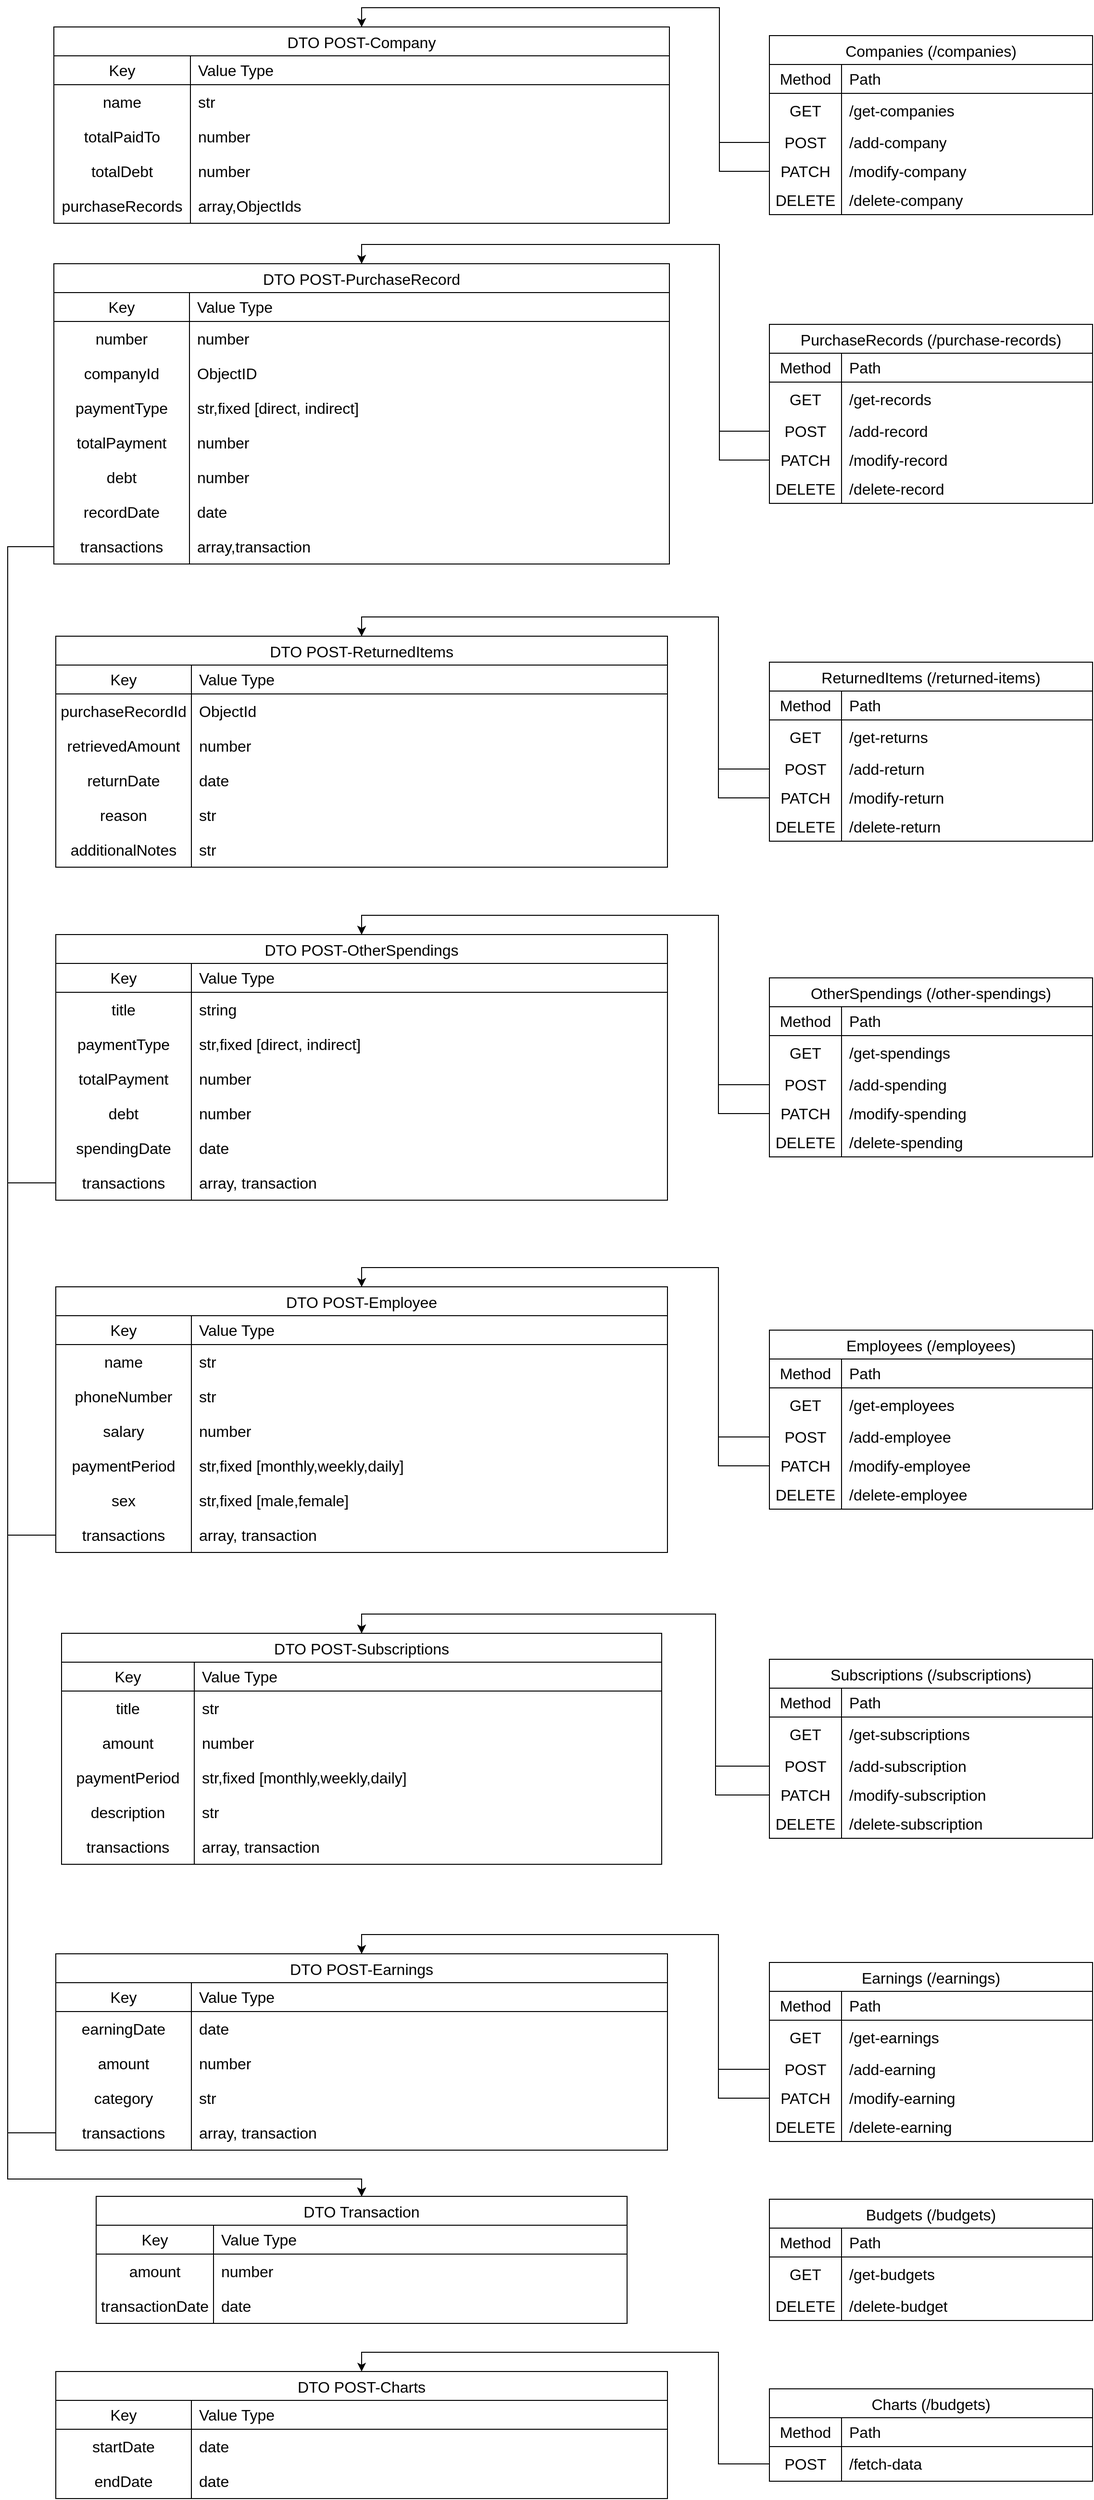 <mxfile version="23.1.5" type="device">
  <diagram name="Page-1" id="WmKcBqQ57zAdK9sFzErc">
    <mxGraphModel dx="867" dy="632" grid="1" gridSize="12" guides="1" tooltips="1" connect="1" arrows="1" fold="1" page="1" pageScale="1" pageWidth="1800" pageHeight="3600" math="0" shadow="0">
      <root>
        <mxCell id="0" />
        <mxCell id="1" parent="0" />
        <mxCell id="unXY_0qLraqO0LoRJPVi-7" value="PurchaseRecords (/purchase-records)" style="shape=table;startSize=30;container=1;collapsible=0;childLayout=tableLayout;fixedRows=1;rowLines=0;fontStyle=0;strokeColor=default;fontSize=16;" vertex="1" parent="1">
          <mxGeometry x="852" y="377" width="336" height="186" as="geometry" />
        </mxCell>
        <mxCell id="unXY_0qLraqO0LoRJPVi-8" value="" style="shape=tableRow;horizontal=0;startSize=0;swimlaneHead=0;swimlaneBody=0;top=0;left=0;bottom=1;right=0;collapsible=0;dropTarget=0;fillColor=none;points=[[0,0.5],[1,0.5]];portConstraint=eastwest;strokeColor=inherit;fontSize=16;labelBorderColor=none;" vertex="1" parent="unXY_0qLraqO0LoRJPVi-7">
          <mxGeometry y="30" width="336" height="30" as="geometry" />
        </mxCell>
        <mxCell id="unXY_0qLraqO0LoRJPVi-9" value="Method" style="shape=partialRectangle;html=1;whiteSpace=wrap;connectable=0;fillColor=none;top=0;left=0;bottom=0;right=0;overflow=hidden;pointerEvents=1;strokeColor=inherit;fontSize=16;" vertex="1" parent="unXY_0qLraqO0LoRJPVi-8">
          <mxGeometry width="75" height="30" as="geometry">
            <mxRectangle width="75" height="30" as="alternateBounds" />
          </mxGeometry>
        </mxCell>
        <mxCell id="unXY_0qLraqO0LoRJPVi-10" value="Path" style="shape=partialRectangle;html=1;whiteSpace=wrap;connectable=0;fillColor=none;top=0;left=0;bottom=0;right=0;align=left;spacingLeft=6;overflow=hidden;strokeColor=default;fontSize=16;" vertex="1" parent="unXY_0qLraqO0LoRJPVi-8">
          <mxGeometry x="75" width="261" height="30" as="geometry">
            <mxRectangle width="261" height="30" as="alternateBounds" />
          </mxGeometry>
        </mxCell>
        <mxCell id="unXY_0qLraqO0LoRJPVi-11" value="" style="shape=tableRow;horizontal=0;startSize=0;swimlaneHead=0;swimlaneBody=0;top=0;left=0;bottom=0;right=0;collapsible=0;dropTarget=0;fillColor=none;points=[[0,0.5],[1,0.5]];portConstraint=eastwest;strokeColor=inherit;fontSize=16;" vertex="1" parent="unXY_0qLraqO0LoRJPVi-7">
          <mxGeometry y="60" width="336" height="36" as="geometry" />
        </mxCell>
        <mxCell id="unXY_0qLraqO0LoRJPVi-12" value="GET" style="shape=partialRectangle;html=1;whiteSpace=wrap;connectable=0;fillColor=none;top=0;left=0;bottom=0;right=0;overflow=hidden;strokeColor=inherit;fontSize=16;" vertex="1" parent="unXY_0qLraqO0LoRJPVi-11">
          <mxGeometry width="75" height="36" as="geometry">
            <mxRectangle width="75" height="36" as="alternateBounds" />
          </mxGeometry>
        </mxCell>
        <mxCell id="unXY_0qLraqO0LoRJPVi-13" value="/get-records" style="shape=partialRectangle;html=1;whiteSpace=wrap;connectable=0;fillColor=none;top=0;left=0;bottom=0;right=0;align=left;spacingLeft=6;overflow=hidden;strokeColor=inherit;fontSize=16;" vertex="1" parent="unXY_0qLraqO0LoRJPVi-11">
          <mxGeometry x="75" width="261" height="36" as="geometry">
            <mxRectangle width="261" height="36" as="alternateBounds" />
          </mxGeometry>
        </mxCell>
        <mxCell id="unXY_0qLraqO0LoRJPVi-14" value="" style="shape=tableRow;horizontal=0;startSize=0;swimlaneHead=0;swimlaneBody=0;top=0;left=0;bottom=0;right=0;collapsible=0;dropTarget=0;fillColor=none;points=[[0,0.5],[1,0.5]];portConstraint=eastwest;strokeColor=inherit;fontSize=16;" vertex="1" parent="unXY_0qLraqO0LoRJPVi-7">
          <mxGeometry y="96" width="336" height="30" as="geometry" />
        </mxCell>
        <mxCell id="unXY_0qLraqO0LoRJPVi-15" value="POST" style="shape=partialRectangle;html=1;whiteSpace=wrap;connectable=0;fillColor=none;top=0;left=0;bottom=0;right=0;overflow=hidden;strokeColor=inherit;fontSize=16;" vertex="1" parent="unXY_0qLraqO0LoRJPVi-14">
          <mxGeometry width="75" height="30" as="geometry">
            <mxRectangle width="75" height="30" as="alternateBounds" />
          </mxGeometry>
        </mxCell>
        <mxCell id="unXY_0qLraqO0LoRJPVi-16" value="/add-record" style="shape=partialRectangle;html=1;whiteSpace=wrap;connectable=0;fillColor=none;top=0;left=0;bottom=0;right=0;align=left;spacingLeft=6;overflow=hidden;strokeColor=inherit;fontSize=16;" vertex="1" parent="unXY_0qLraqO0LoRJPVi-14">
          <mxGeometry x="75" width="261" height="30" as="geometry">
            <mxRectangle width="261" height="30" as="alternateBounds" />
          </mxGeometry>
        </mxCell>
        <mxCell id="unXY_0qLraqO0LoRJPVi-17" value="" style="shape=tableRow;horizontal=0;startSize=0;swimlaneHead=0;swimlaneBody=0;top=0;left=0;bottom=0;right=0;collapsible=0;dropTarget=0;fillColor=none;points=[[0,0.5],[1,0.5]];portConstraint=eastwest;strokeColor=inherit;fontSize=16;" vertex="1" parent="unXY_0qLraqO0LoRJPVi-7">
          <mxGeometry y="126" width="336" height="30" as="geometry" />
        </mxCell>
        <mxCell id="unXY_0qLraqO0LoRJPVi-18" value="PATCH" style="shape=partialRectangle;html=1;whiteSpace=wrap;connectable=0;fillColor=none;top=0;left=0;bottom=0;right=0;overflow=hidden;strokeColor=inherit;fontSize=16;" vertex="1" parent="unXY_0qLraqO0LoRJPVi-17">
          <mxGeometry width="75" height="30" as="geometry">
            <mxRectangle width="75" height="30" as="alternateBounds" />
          </mxGeometry>
        </mxCell>
        <mxCell id="unXY_0qLraqO0LoRJPVi-19" value="/modify-record" style="shape=partialRectangle;html=1;whiteSpace=wrap;connectable=0;fillColor=none;top=0;left=0;bottom=0;right=0;align=left;spacingLeft=6;overflow=hidden;strokeColor=inherit;fontSize=16;" vertex="1" parent="unXY_0qLraqO0LoRJPVi-17">
          <mxGeometry x="75" width="261" height="30" as="geometry">
            <mxRectangle width="261" height="30" as="alternateBounds" />
          </mxGeometry>
        </mxCell>
        <mxCell id="unXY_0qLraqO0LoRJPVi-20" value="" style="shape=tableRow;horizontal=0;startSize=0;swimlaneHead=0;swimlaneBody=0;top=0;left=0;bottom=0;right=0;collapsible=0;dropTarget=0;fillColor=none;points=[[0,0.5],[1,0.5]];portConstraint=eastwest;strokeColor=inherit;fontSize=16;" vertex="1" parent="unXY_0qLraqO0LoRJPVi-7">
          <mxGeometry y="156" width="336" height="30" as="geometry" />
        </mxCell>
        <mxCell id="unXY_0qLraqO0LoRJPVi-21" value="DELETE" style="shape=partialRectangle;html=1;whiteSpace=wrap;connectable=0;fillColor=none;top=0;left=0;bottom=0;right=0;overflow=hidden;strokeColor=inherit;fontSize=16;" vertex="1" parent="unXY_0qLraqO0LoRJPVi-20">
          <mxGeometry width="75" height="30" as="geometry">
            <mxRectangle width="75" height="30" as="alternateBounds" />
          </mxGeometry>
        </mxCell>
        <mxCell id="unXY_0qLraqO0LoRJPVi-22" value="/delete-record" style="shape=partialRectangle;html=1;whiteSpace=wrap;connectable=0;fillColor=none;top=0;left=0;bottom=0;right=0;align=left;spacingLeft=6;overflow=hidden;strokeColor=inherit;fontSize=16;" vertex="1" parent="unXY_0qLraqO0LoRJPVi-20">
          <mxGeometry x="75" width="261" height="30" as="geometry">
            <mxRectangle width="261" height="30" as="alternateBounds" />
          </mxGeometry>
        </mxCell>
        <mxCell id="unXY_0qLraqO0LoRJPVi-23" value="ReturnedItems (/returned-items)" style="shape=table;startSize=30;container=1;collapsible=0;childLayout=tableLayout;fixedRows=1;rowLines=0;fontStyle=0;strokeColor=default;fontSize=16;" vertex="1" parent="1">
          <mxGeometry x="852" y="728" width="336" height="186" as="geometry" />
        </mxCell>
        <mxCell id="unXY_0qLraqO0LoRJPVi-24" value="" style="shape=tableRow;horizontal=0;startSize=0;swimlaneHead=0;swimlaneBody=0;top=0;left=0;bottom=1;right=0;collapsible=0;dropTarget=0;fillColor=none;points=[[0,0.5],[1,0.5]];portConstraint=eastwest;strokeColor=inherit;fontSize=16;labelBorderColor=none;" vertex="1" parent="unXY_0qLraqO0LoRJPVi-23">
          <mxGeometry y="30" width="336" height="30" as="geometry" />
        </mxCell>
        <mxCell id="unXY_0qLraqO0LoRJPVi-25" value="Method" style="shape=partialRectangle;html=1;whiteSpace=wrap;connectable=0;fillColor=none;top=0;left=0;bottom=0;right=0;overflow=hidden;pointerEvents=1;strokeColor=inherit;fontSize=16;" vertex="1" parent="unXY_0qLraqO0LoRJPVi-24">
          <mxGeometry width="75" height="30" as="geometry">
            <mxRectangle width="75" height="30" as="alternateBounds" />
          </mxGeometry>
        </mxCell>
        <mxCell id="unXY_0qLraqO0LoRJPVi-26" value="Path" style="shape=partialRectangle;html=1;whiteSpace=wrap;connectable=0;fillColor=none;top=0;left=0;bottom=0;right=0;align=left;spacingLeft=6;overflow=hidden;strokeColor=default;fontSize=16;" vertex="1" parent="unXY_0qLraqO0LoRJPVi-24">
          <mxGeometry x="75" width="261" height="30" as="geometry">
            <mxRectangle width="261" height="30" as="alternateBounds" />
          </mxGeometry>
        </mxCell>
        <mxCell id="unXY_0qLraqO0LoRJPVi-27" value="" style="shape=tableRow;horizontal=0;startSize=0;swimlaneHead=0;swimlaneBody=0;top=0;left=0;bottom=0;right=0;collapsible=0;dropTarget=0;fillColor=none;points=[[0,0.5],[1,0.5]];portConstraint=eastwest;strokeColor=inherit;fontSize=16;" vertex="1" parent="unXY_0qLraqO0LoRJPVi-23">
          <mxGeometry y="60" width="336" height="36" as="geometry" />
        </mxCell>
        <mxCell id="unXY_0qLraqO0LoRJPVi-28" value="GET" style="shape=partialRectangle;html=1;whiteSpace=wrap;connectable=0;fillColor=none;top=0;left=0;bottom=0;right=0;overflow=hidden;strokeColor=inherit;fontSize=16;" vertex="1" parent="unXY_0qLraqO0LoRJPVi-27">
          <mxGeometry width="75" height="36" as="geometry">
            <mxRectangle width="75" height="36" as="alternateBounds" />
          </mxGeometry>
        </mxCell>
        <mxCell id="unXY_0qLraqO0LoRJPVi-29" value="/get-returns" style="shape=partialRectangle;html=1;whiteSpace=wrap;connectable=0;fillColor=none;top=0;left=0;bottom=0;right=0;align=left;spacingLeft=6;overflow=hidden;strokeColor=inherit;fontSize=16;" vertex="1" parent="unXY_0qLraqO0LoRJPVi-27">
          <mxGeometry x="75" width="261" height="36" as="geometry">
            <mxRectangle width="261" height="36" as="alternateBounds" />
          </mxGeometry>
        </mxCell>
        <mxCell id="unXY_0qLraqO0LoRJPVi-30" value="" style="shape=tableRow;horizontal=0;startSize=0;swimlaneHead=0;swimlaneBody=0;top=0;left=0;bottom=0;right=0;collapsible=0;dropTarget=0;fillColor=none;points=[[0,0.5],[1,0.5]];portConstraint=eastwest;strokeColor=inherit;fontSize=16;" vertex="1" parent="unXY_0qLraqO0LoRJPVi-23">
          <mxGeometry y="96" width="336" height="30" as="geometry" />
        </mxCell>
        <mxCell id="unXY_0qLraqO0LoRJPVi-31" value="POST" style="shape=partialRectangle;html=1;whiteSpace=wrap;connectable=0;fillColor=none;top=0;left=0;bottom=0;right=0;overflow=hidden;strokeColor=inherit;fontSize=16;" vertex="1" parent="unXY_0qLraqO0LoRJPVi-30">
          <mxGeometry width="75" height="30" as="geometry">
            <mxRectangle width="75" height="30" as="alternateBounds" />
          </mxGeometry>
        </mxCell>
        <mxCell id="unXY_0qLraqO0LoRJPVi-32" value="/add-return" style="shape=partialRectangle;html=1;whiteSpace=wrap;connectable=0;fillColor=none;top=0;left=0;bottom=0;right=0;align=left;spacingLeft=6;overflow=hidden;strokeColor=inherit;fontSize=16;" vertex="1" parent="unXY_0qLraqO0LoRJPVi-30">
          <mxGeometry x="75" width="261" height="30" as="geometry">
            <mxRectangle width="261" height="30" as="alternateBounds" />
          </mxGeometry>
        </mxCell>
        <mxCell id="unXY_0qLraqO0LoRJPVi-33" value="" style="shape=tableRow;horizontal=0;startSize=0;swimlaneHead=0;swimlaneBody=0;top=0;left=0;bottom=0;right=0;collapsible=0;dropTarget=0;fillColor=none;points=[[0,0.5],[1,0.5]];portConstraint=eastwest;strokeColor=inherit;fontSize=16;" vertex="1" parent="unXY_0qLraqO0LoRJPVi-23">
          <mxGeometry y="126" width="336" height="30" as="geometry" />
        </mxCell>
        <mxCell id="unXY_0qLraqO0LoRJPVi-34" value="PATCH" style="shape=partialRectangle;html=1;whiteSpace=wrap;connectable=0;fillColor=none;top=0;left=0;bottom=0;right=0;overflow=hidden;strokeColor=inherit;fontSize=16;" vertex="1" parent="unXY_0qLraqO0LoRJPVi-33">
          <mxGeometry width="75" height="30" as="geometry">
            <mxRectangle width="75" height="30" as="alternateBounds" />
          </mxGeometry>
        </mxCell>
        <mxCell id="unXY_0qLraqO0LoRJPVi-35" value="/modify-return" style="shape=partialRectangle;html=1;whiteSpace=wrap;connectable=0;fillColor=none;top=0;left=0;bottom=0;right=0;align=left;spacingLeft=6;overflow=hidden;strokeColor=inherit;fontSize=16;" vertex="1" parent="unXY_0qLraqO0LoRJPVi-33">
          <mxGeometry x="75" width="261" height="30" as="geometry">
            <mxRectangle width="261" height="30" as="alternateBounds" />
          </mxGeometry>
        </mxCell>
        <mxCell id="unXY_0qLraqO0LoRJPVi-36" value="" style="shape=tableRow;horizontal=0;startSize=0;swimlaneHead=0;swimlaneBody=0;top=0;left=0;bottom=0;right=0;collapsible=0;dropTarget=0;fillColor=none;points=[[0,0.5],[1,0.5]];portConstraint=eastwest;strokeColor=inherit;fontSize=16;" vertex="1" parent="unXY_0qLraqO0LoRJPVi-23">
          <mxGeometry y="156" width="336" height="30" as="geometry" />
        </mxCell>
        <mxCell id="unXY_0qLraqO0LoRJPVi-37" value="DELETE" style="shape=partialRectangle;html=1;whiteSpace=wrap;connectable=0;fillColor=none;top=0;left=0;bottom=0;right=0;overflow=hidden;strokeColor=inherit;fontSize=16;" vertex="1" parent="unXY_0qLraqO0LoRJPVi-36">
          <mxGeometry width="75" height="30" as="geometry">
            <mxRectangle width="75" height="30" as="alternateBounds" />
          </mxGeometry>
        </mxCell>
        <mxCell id="unXY_0qLraqO0LoRJPVi-38" value="/delete-return" style="shape=partialRectangle;html=1;whiteSpace=wrap;connectable=0;fillColor=none;top=0;left=0;bottom=0;right=0;align=left;spacingLeft=6;overflow=hidden;strokeColor=inherit;fontSize=16;" vertex="1" parent="unXY_0qLraqO0LoRJPVi-36">
          <mxGeometry x="75" width="261" height="30" as="geometry">
            <mxRectangle width="261" height="30" as="alternateBounds" />
          </mxGeometry>
        </mxCell>
        <mxCell id="unXY_0qLraqO0LoRJPVi-39" value="OtherSpendings (/other-spendings)" style="shape=table;startSize=30;container=1;collapsible=0;childLayout=tableLayout;fixedRows=1;rowLines=0;fontStyle=0;strokeColor=default;fontSize=16;" vertex="1" parent="1">
          <mxGeometry x="852" y="1056" width="336" height="186" as="geometry" />
        </mxCell>
        <mxCell id="unXY_0qLraqO0LoRJPVi-40" value="" style="shape=tableRow;horizontal=0;startSize=0;swimlaneHead=0;swimlaneBody=0;top=0;left=0;bottom=1;right=0;collapsible=0;dropTarget=0;fillColor=none;points=[[0,0.5],[1,0.5]];portConstraint=eastwest;strokeColor=inherit;fontSize=16;labelBorderColor=none;" vertex="1" parent="unXY_0qLraqO0LoRJPVi-39">
          <mxGeometry y="30" width="336" height="30" as="geometry" />
        </mxCell>
        <mxCell id="unXY_0qLraqO0LoRJPVi-41" value="Method" style="shape=partialRectangle;html=1;whiteSpace=wrap;connectable=0;fillColor=none;top=0;left=0;bottom=0;right=0;overflow=hidden;pointerEvents=1;strokeColor=inherit;fontSize=16;" vertex="1" parent="unXY_0qLraqO0LoRJPVi-40">
          <mxGeometry width="75" height="30" as="geometry">
            <mxRectangle width="75" height="30" as="alternateBounds" />
          </mxGeometry>
        </mxCell>
        <mxCell id="unXY_0qLraqO0LoRJPVi-42" value="Path" style="shape=partialRectangle;html=1;whiteSpace=wrap;connectable=0;fillColor=none;top=0;left=0;bottom=0;right=0;align=left;spacingLeft=6;overflow=hidden;strokeColor=default;fontSize=16;" vertex="1" parent="unXY_0qLraqO0LoRJPVi-40">
          <mxGeometry x="75" width="261" height="30" as="geometry">
            <mxRectangle width="261" height="30" as="alternateBounds" />
          </mxGeometry>
        </mxCell>
        <mxCell id="unXY_0qLraqO0LoRJPVi-43" value="" style="shape=tableRow;horizontal=0;startSize=0;swimlaneHead=0;swimlaneBody=0;top=0;left=0;bottom=0;right=0;collapsible=0;dropTarget=0;fillColor=none;points=[[0,0.5],[1,0.5]];portConstraint=eastwest;strokeColor=inherit;fontSize=16;" vertex="1" parent="unXY_0qLraqO0LoRJPVi-39">
          <mxGeometry y="60" width="336" height="36" as="geometry" />
        </mxCell>
        <mxCell id="unXY_0qLraqO0LoRJPVi-44" value="GET" style="shape=partialRectangle;html=1;whiteSpace=wrap;connectable=0;fillColor=none;top=0;left=0;bottom=0;right=0;overflow=hidden;strokeColor=inherit;fontSize=16;" vertex="1" parent="unXY_0qLraqO0LoRJPVi-43">
          <mxGeometry width="75" height="36" as="geometry">
            <mxRectangle width="75" height="36" as="alternateBounds" />
          </mxGeometry>
        </mxCell>
        <mxCell id="unXY_0qLraqO0LoRJPVi-45" value="/get-spendings" style="shape=partialRectangle;html=1;whiteSpace=wrap;connectable=0;fillColor=none;top=0;left=0;bottom=0;right=0;align=left;spacingLeft=6;overflow=hidden;strokeColor=inherit;fontSize=16;" vertex="1" parent="unXY_0qLraqO0LoRJPVi-43">
          <mxGeometry x="75" width="261" height="36" as="geometry">
            <mxRectangle width="261" height="36" as="alternateBounds" />
          </mxGeometry>
        </mxCell>
        <mxCell id="unXY_0qLraqO0LoRJPVi-46" value="" style="shape=tableRow;horizontal=0;startSize=0;swimlaneHead=0;swimlaneBody=0;top=0;left=0;bottom=0;right=0;collapsible=0;dropTarget=0;fillColor=none;points=[[0,0.5],[1,0.5]];portConstraint=eastwest;strokeColor=inherit;fontSize=16;" vertex="1" parent="unXY_0qLraqO0LoRJPVi-39">
          <mxGeometry y="96" width="336" height="30" as="geometry" />
        </mxCell>
        <mxCell id="unXY_0qLraqO0LoRJPVi-47" value="POST" style="shape=partialRectangle;html=1;whiteSpace=wrap;connectable=0;fillColor=none;top=0;left=0;bottom=0;right=0;overflow=hidden;strokeColor=inherit;fontSize=16;" vertex="1" parent="unXY_0qLraqO0LoRJPVi-46">
          <mxGeometry width="75" height="30" as="geometry">
            <mxRectangle width="75" height="30" as="alternateBounds" />
          </mxGeometry>
        </mxCell>
        <mxCell id="unXY_0qLraqO0LoRJPVi-48" value="/add-spending" style="shape=partialRectangle;html=1;whiteSpace=wrap;connectable=0;fillColor=none;top=0;left=0;bottom=0;right=0;align=left;spacingLeft=6;overflow=hidden;strokeColor=inherit;fontSize=16;" vertex="1" parent="unXY_0qLraqO0LoRJPVi-46">
          <mxGeometry x="75" width="261" height="30" as="geometry">
            <mxRectangle width="261" height="30" as="alternateBounds" />
          </mxGeometry>
        </mxCell>
        <mxCell id="unXY_0qLraqO0LoRJPVi-49" value="" style="shape=tableRow;horizontal=0;startSize=0;swimlaneHead=0;swimlaneBody=0;top=0;left=0;bottom=0;right=0;collapsible=0;dropTarget=0;fillColor=none;points=[[0,0.5],[1,0.5]];portConstraint=eastwest;strokeColor=inherit;fontSize=16;" vertex="1" parent="unXY_0qLraqO0LoRJPVi-39">
          <mxGeometry y="126" width="336" height="30" as="geometry" />
        </mxCell>
        <mxCell id="unXY_0qLraqO0LoRJPVi-50" value="PATCH" style="shape=partialRectangle;html=1;whiteSpace=wrap;connectable=0;fillColor=none;top=0;left=0;bottom=0;right=0;overflow=hidden;strokeColor=inherit;fontSize=16;" vertex="1" parent="unXY_0qLraqO0LoRJPVi-49">
          <mxGeometry width="75" height="30" as="geometry">
            <mxRectangle width="75" height="30" as="alternateBounds" />
          </mxGeometry>
        </mxCell>
        <mxCell id="unXY_0qLraqO0LoRJPVi-51" value="/modify-spending" style="shape=partialRectangle;html=1;whiteSpace=wrap;connectable=0;fillColor=none;top=0;left=0;bottom=0;right=0;align=left;spacingLeft=6;overflow=hidden;strokeColor=inherit;fontSize=16;" vertex="1" parent="unXY_0qLraqO0LoRJPVi-49">
          <mxGeometry x="75" width="261" height="30" as="geometry">
            <mxRectangle width="261" height="30" as="alternateBounds" />
          </mxGeometry>
        </mxCell>
        <mxCell id="unXY_0qLraqO0LoRJPVi-52" value="" style="shape=tableRow;horizontal=0;startSize=0;swimlaneHead=0;swimlaneBody=0;top=0;left=0;bottom=0;right=0;collapsible=0;dropTarget=0;fillColor=none;points=[[0,0.5],[1,0.5]];portConstraint=eastwest;strokeColor=inherit;fontSize=16;" vertex="1" parent="unXY_0qLraqO0LoRJPVi-39">
          <mxGeometry y="156" width="336" height="30" as="geometry" />
        </mxCell>
        <mxCell id="unXY_0qLraqO0LoRJPVi-53" value="DELETE" style="shape=partialRectangle;html=1;whiteSpace=wrap;connectable=0;fillColor=none;top=0;left=0;bottom=0;right=0;overflow=hidden;strokeColor=inherit;fontSize=16;" vertex="1" parent="unXY_0qLraqO0LoRJPVi-52">
          <mxGeometry width="75" height="30" as="geometry">
            <mxRectangle width="75" height="30" as="alternateBounds" />
          </mxGeometry>
        </mxCell>
        <mxCell id="unXY_0qLraqO0LoRJPVi-54" value="/delete-spending" style="shape=partialRectangle;html=1;whiteSpace=wrap;connectable=0;fillColor=none;top=0;left=0;bottom=0;right=0;align=left;spacingLeft=6;overflow=hidden;strokeColor=inherit;fontSize=16;" vertex="1" parent="unXY_0qLraqO0LoRJPVi-52">
          <mxGeometry x="75" width="261" height="30" as="geometry">
            <mxRectangle width="261" height="30" as="alternateBounds" />
          </mxGeometry>
        </mxCell>
        <mxCell id="unXY_0qLraqO0LoRJPVi-55" value="Employees (/employees)" style="shape=table;startSize=30;container=1;collapsible=0;childLayout=tableLayout;fixedRows=1;rowLines=0;fontStyle=0;strokeColor=default;fontSize=16;" vertex="1" parent="1">
          <mxGeometry x="852" y="1422" width="336" height="186" as="geometry" />
        </mxCell>
        <mxCell id="unXY_0qLraqO0LoRJPVi-56" value="" style="shape=tableRow;horizontal=0;startSize=0;swimlaneHead=0;swimlaneBody=0;top=0;left=0;bottom=1;right=0;collapsible=0;dropTarget=0;fillColor=none;points=[[0,0.5],[1,0.5]];portConstraint=eastwest;strokeColor=inherit;fontSize=16;labelBorderColor=none;" vertex="1" parent="unXY_0qLraqO0LoRJPVi-55">
          <mxGeometry y="30" width="336" height="30" as="geometry" />
        </mxCell>
        <mxCell id="unXY_0qLraqO0LoRJPVi-57" value="Method" style="shape=partialRectangle;html=1;whiteSpace=wrap;connectable=0;fillColor=none;top=0;left=0;bottom=0;right=0;overflow=hidden;pointerEvents=1;strokeColor=inherit;fontSize=16;" vertex="1" parent="unXY_0qLraqO0LoRJPVi-56">
          <mxGeometry width="75" height="30" as="geometry">
            <mxRectangle width="75" height="30" as="alternateBounds" />
          </mxGeometry>
        </mxCell>
        <mxCell id="unXY_0qLraqO0LoRJPVi-58" value="Path" style="shape=partialRectangle;html=1;whiteSpace=wrap;connectable=0;fillColor=none;top=0;left=0;bottom=0;right=0;align=left;spacingLeft=6;overflow=hidden;strokeColor=default;fontSize=16;" vertex="1" parent="unXY_0qLraqO0LoRJPVi-56">
          <mxGeometry x="75" width="261" height="30" as="geometry">
            <mxRectangle width="261" height="30" as="alternateBounds" />
          </mxGeometry>
        </mxCell>
        <mxCell id="unXY_0qLraqO0LoRJPVi-59" value="" style="shape=tableRow;horizontal=0;startSize=0;swimlaneHead=0;swimlaneBody=0;top=0;left=0;bottom=0;right=0;collapsible=0;dropTarget=0;fillColor=none;points=[[0,0.5],[1,0.5]];portConstraint=eastwest;strokeColor=inherit;fontSize=16;" vertex="1" parent="unXY_0qLraqO0LoRJPVi-55">
          <mxGeometry y="60" width="336" height="36" as="geometry" />
        </mxCell>
        <mxCell id="unXY_0qLraqO0LoRJPVi-60" value="GET" style="shape=partialRectangle;html=1;whiteSpace=wrap;connectable=0;fillColor=none;top=0;left=0;bottom=0;right=0;overflow=hidden;strokeColor=inherit;fontSize=16;" vertex="1" parent="unXY_0qLraqO0LoRJPVi-59">
          <mxGeometry width="75" height="36" as="geometry">
            <mxRectangle width="75" height="36" as="alternateBounds" />
          </mxGeometry>
        </mxCell>
        <mxCell id="unXY_0qLraqO0LoRJPVi-61" value="/get-employees" style="shape=partialRectangle;html=1;whiteSpace=wrap;connectable=0;fillColor=none;top=0;left=0;bottom=0;right=0;align=left;spacingLeft=6;overflow=hidden;strokeColor=inherit;fontSize=16;" vertex="1" parent="unXY_0qLraqO0LoRJPVi-59">
          <mxGeometry x="75" width="261" height="36" as="geometry">
            <mxRectangle width="261" height="36" as="alternateBounds" />
          </mxGeometry>
        </mxCell>
        <mxCell id="unXY_0qLraqO0LoRJPVi-62" value="" style="shape=tableRow;horizontal=0;startSize=0;swimlaneHead=0;swimlaneBody=0;top=0;left=0;bottom=0;right=0;collapsible=0;dropTarget=0;fillColor=none;points=[[0,0.5],[1,0.5]];portConstraint=eastwest;strokeColor=inherit;fontSize=16;" vertex="1" parent="unXY_0qLraqO0LoRJPVi-55">
          <mxGeometry y="96" width="336" height="30" as="geometry" />
        </mxCell>
        <mxCell id="unXY_0qLraqO0LoRJPVi-63" value="POST" style="shape=partialRectangle;html=1;whiteSpace=wrap;connectable=0;fillColor=none;top=0;left=0;bottom=0;right=0;overflow=hidden;strokeColor=inherit;fontSize=16;" vertex="1" parent="unXY_0qLraqO0LoRJPVi-62">
          <mxGeometry width="75" height="30" as="geometry">
            <mxRectangle width="75" height="30" as="alternateBounds" />
          </mxGeometry>
        </mxCell>
        <mxCell id="unXY_0qLraqO0LoRJPVi-64" value="/add-employee" style="shape=partialRectangle;html=1;whiteSpace=wrap;connectable=0;fillColor=none;top=0;left=0;bottom=0;right=0;align=left;spacingLeft=6;overflow=hidden;strokeColor=inherit;fontSize=16;" vertex="1" parent="unXY_0qLraqO0LoRJPVi-62">
          <mxGeometry x="75" width="261" height="30" as="geometry">
            <mxRectangle width="261" height="30" as="alternateBounds" />
          </mxGeometry>
        </mxCell>
        <mxCell id="unXY_0qLraqO0LoRJPVi-65" value="" style="shape=tableRow;horizontal=0;startSize=0;swimlaneHead=0;swimlaneBody=0;top=0;left=0;bottom=0;right=0;collapsible=0;dropTarget=0;fillColor=none;points=[[0,0.5],[1,0.5]];portConstraint=eastwest;strokeColor=inherit;fontSize=16;" vertex="1" parent="unXY_0qLraqO0LoRJPVi-55">
          <mxGeometry y="126" width="336" height="30" as="geometry" />
        </mxCell>
        <mxCell id="unXY_0qLraqO0LoRJPVi-66" value="PATCH" style="shape=partialRectangle;html=1;whiteSpace=wrap;connectable=0;fillColor=none;top=0;left=0;bottom=0;right=0;overflow=hidden;strokeColor=inherit;fontSize=16;" vertex="1" parent="unXY_0qLraqO0LoRJPVi-65">
          <mxGeometry width="75" height="30" as="geometry">
            <mxRectangle width="75" height="30" as="alternateBounds" />
          </mxGeometry>
        </mxCell>
        <mxCell id="unXY_0qLraqO0LoRJPVi-67" value="/modify-employee" style="shape=partialRectangle;html=1;whiteSpace=wrap;connectable=0;fillColor=none;top=0;left=0;bottom=0;right=0;align=left;spacingLeft=6;overflow=hidden;strokeColor=inherit;fontSize=16;" vertex="1" parent="unXY_0qLraqO0LoRJPVi-65">
          <mxGeometry x="75" width="261" height="30" as="geometry">
            <mxRectangle width="261" height="30" as="alternateBounds" />
          </mxGeometry>
        </mxCell>
        <mxCell id="unXY_0qLraqO0LoRJPVi-68" value="" style="shape=tableRow;horizontal=0;startSize=0;swimlaneHead=0;swimlaneBody=0;top=0;left=0;bottom=0;right=0;collapsible=0;dropTarget=0;fillColor=none;points=[[0,0.5],[1,0.5]];portConstraint=eastwest;strokeColor=inherit;fontSize=16;" vertex="1" parent="unXY_0qLraqO0LoRJPVi-55">
          <mxGeometry y="156" width="336" height="30" as="geometry" />
        </mxCell>
        <mxCell id="unXY_0qLraqO0LoRJPVi-69" value="DELETE" style="shape=partialRectangle;html=1;whiteSpace=wrap;connectable=0;fillColor=none;top=0;left=0;bottom=0;right=0;overflow=hidden;strokeColor=inherit;fontSize=16;" vertex="1" parent="unXY_0qLraqO0LoRJPVi-68">
          <mxGeometry width="75" height="30" as="geometry">
            <mxRectangle width="75" height="30" as="alternateBounds" />
          </mxGeometry>
        </mxCell>
        <mxCell id="unXY_0qLraqO0LoRJPVi-70" value="/delete-employee" style="shape=partialRectangle;html=1;whiteSpace=wrap;connectable=0;fillColor=none;top=0;left=0;bottom=0;right=0;align=left;spacingLeft=6;overflow=hidden;strokeColor=inherit;fontSize=16;" vertex="1" parent="unXY_0qLraqO0LoRJPVi-68">
          <mxGeometry x="75" width="261" height="30" as="geometry">
            <mxRectangle width="261" height="30" as="alternateBounds" />
          </mxGeometry>
        </mxCell>
        <mxCell id="unXY_0qLraqO0LoRJPVi-87" value="Subscriptions (/subscriptions)" style="shape=table;startSize=30;container=1;collapsible=0;childLayout=tableLayout;fixedRows=1;rowLines=0;fontStyle=0;strokeColor=default;fontSize=16;" vertex="1" parent="1">
          <mxGeometry x="852" y="1764" width="336" height="186" as="geometry" />
        </mxCell>
        <mxCell id="unXY_0qLraqO0LoRJPVi-88" value="" style="shape=tableRow;horizontal=0;startSize=0;swimlaneHead=0;swimlaneBody=0;top=0;left=0;bottom=1;right=0;collapsible=0;dropTarget=0;fillColor=none;points=[[0,0.5],[1,0.5]];portConstraint=eastwest;strokeColor=inherit;fontSize=16;labelBorderColor=none;" vertex="1" parent="unXY_0qLraqO0LoRJPVi-87">
          <mxGeometry y="30" width="336" height="30" as="geometry" />
        </mxCell>
        <mxCell id="unXY_0qLraqO0LoRJPVi-89" value="Method" style="shape=partialRectangle;html=1;whiteSpace=wrap;connectable=0;fillColor=none;top=0;left=0;bottom=0;right=0;overflow=hidden;pointerEvents=1;strokeColor=inherit;fontSize=16;" vertex="1" parent="unXY_0qLraqO0LoRJPVi-88">
          <mxGeometry width="75" height="30" as="geometry">
            <mxRectangle width="75" height="30" as="alternateBounds" />
          </mxGeometry>
        </mxCell>
        <mxCell id="unXY_0qLraqO0LoRJPVi-90" value="Path" style="shape=partialRectangle;html=1;whiteSpace=wrap;connectable=0;fillColor=none;top=0;left=0;bottom=0;right=0;align=left;spacingLeft=6;overflow=hidden;strokeColor=default;fontSize=16;" vertex="1" parent="unXY_0qLraqO0LoRJPVi-88">
          <mxGeometry x="75" width="261" height="30" as="geometry">
            <mxRectangle width="261" height="30" as="alternateBounds" />
          </mxGeometry>
        </mxCell>
        <mxCell id="unXY_0qLraqO0LoRJPVi-91" value="" style="shape=tableRow;horizontal=0;startSize=0;swimlaneHead=0;swimlaneBody=0;top=0;left=0;bottom=0;right=0;collapsible=0;dropTarget=0;fillColor=none;points=[[0,0.5],[1,0.5]];portConstraint=eastwest;strokeColor=inherit;fontSize=16;" vertex="1" parent="unXY_0qLraqO0LoRJPVi-87">
          <mxGeometry y="60" width="336" height="36" as="geometry" />
        </mxCell>
        <mxCell id="unXY_0qLraqO0LoRJPVi-92" value="GET" style="shape=partialRectangle;html=1;whiteSpace=wrap;connectable=0;fillColor=none;top=0;left=0;bottom=0;right=0;overflow=hidden;strokeColor=inherit;fontSize=16;" vertex="1" parent="unXY_0qLraqO0LoRJPVi-91">
          <mxGeometry width="75" height="36" as="geometry">
            <mxRectangle width="75" height="36" as="alternateBounds" />
          </mxGeometry>
        </mxCell>
        <mxCell id="unXY_0qLraqO0LoRJPVi-93" value="/get-subscriptions" style="shape=partialRectangle;html=1;whiteSpace=wrap;connectable=0;fillColor=none;top=0;left=0;bottom=0;right=0;align=left;spacingLeft=6;overflow=hidden;strokeColor=inherit;fontSize=16;" vertex="1" parent="unXY_0qLraqO0LoRJPVi-91">
          <mxGeometry x="75" width="261" height="36" as="geometry">
            <mxRectangle width="261" height="36" as="alternateBounds" />
          </mxGeometry>
        </mxCell>
        <mxCell id="unXY_0qLraqO0LoRJPVi-94" value="" style="shape=tableRow;horizontal=0;startSize=0;swimlaneHead=0;swimlaneBody=0;top=0;left=0;bottom=0;right=0;collapsible=0;dropTarget=0;fillColor=none;points=[[0,0.5],[1,0.5]];portConstraint=eastwest;strokeColor=inherit;fontSize=16;" vertex="1" parent="unXY_0qLraqO0LoRJPVi-87">
          <mxGeometry y="96" width="336" height="30" as="geometry" />
        </mxCell>
        <mxCell id="unXY_0qLraqO0LoRJPVi-95" value="POST" style="shape=partialRectangle;html=1;whiteSpace=wrap;connectable=0;fillColor=none;top=0;left=0;bottom=0;right=0;overflow=hidden;strokeColor=inherit;fontSize=16;" vertex="1" parent="unXY_0qLraqO0LoRJPVi-94">
          <mxGeometry width="75" height="30" as="geometry">
            <mxRectangle width="75" height="30" as="alternateBounds" />
          </mxGeometry>
        </mxCell>
        <mxCell id="unXY_0qLraqO0LoRJPVi-96" value="/add-subscription" style="shape=partialRectangle;html=1;whiteSpace=wrap;connectable=0;fillColor=none;top=0;left=0;bottom=0;right=0;align=left;spacingLeft=6;overflow=hidden;strokeColor=inherit;fontSize=16;" vertex="1" parent="unXY_0qLraqO0LoRJPVi-94">
          <mxGeometry x="75" width="261" height="30" as="geometry">
            <mxRectangle width="261" height="30" as="alternateBounds" />
          </mxGeometry>
        </mxCell>
        <mxCell id="unXY_0qLraqO0LoRJPVi-97" value="" style="shape=tableRow;horizontal=0;startSize=0;swimlaneHead=0;swimlaneBody=0;top=0;left=0;bottom=0;right=0;collapsible=0;dropTarget=0;fillColor=none;points=[[0,0.5],[1,0.5]];portConstraint=eastwest;strokeColor=inherit;fontSize=16;" vertex="1" parent="unXY_0qLraqO0LoRJPVi-87">
          <mxGeometry y="126" width="336" height="30" as="geometry" />
        </mxCell>
        <mxCell id="unXY_0qLraqO0LoRJPVi-98" value="PATCH" style="shape=partialRectangle;html=1;whiteSpace=wrap;connectable=0;fillColor=none;top=0;left=0;bottom=0;right=0;overflow=hidden;strokeColor=inherit;fontSize=16;" vertex="1" parent="unXY_0qLraqO0LoRJPVi-97">
          <mxGeometry width="75" height="30" as="geometry">
            <mxRectangle width="75" height="30" as="alternateBounds" />
          </mxGeometry>
        </mxCell>
        <mxCell id="unXY_0qLraqO0LoRJPVi-99" value="/modify-subscription" style="shape=partialRectangle;html=1;whiteSpace=wrap;connectable=0;fillColor=none;top=0;left=0;bottom=0;right=0;align=left;spacingLeft=6;overflow=hidden;strokeColor=inherit;fontSize=16;" vertex="1" parent="unXY_0qLraqO0LoRJPVi-97">
          <mxGeometry x="75" width="261" height="30" as="geometry">
            <mxRectangle width="261" height="30" as="alternateBounds" />
          </mxGeometry>
        </mxCell>
        <mxCell id="unXY_0qLraqO0LoRJPVi-100" value="" style="shape=tableRow;horizontal=0;startSize=0;swimlaneHead=0;swimlaneBody=0;top=0;left=0;bottom=0;right=0;collapsible=0;dropTarget=0;fillColor=none;points=[[0,0.5],[1,0.5]];portConstraint=eastwest;strokeColor=inherit;fontSize=16;" vertex="1" parent="unXY_0qLraqO0LoRJPVi-87">
          <mxGeometry y="156" width="336" height="30" as="geometry" />
        </mxCell>
        <mxCell id="unXY_0qLraqO0LoRJPVi-101" value="DELETE" style="shape=partialRectangle;html=1;whiteSpace=wrap;connectable=0;fillColor=none;top=0;left=0;bottom=0;right=0;overflow=hidden;strokeColor=inherit;fontSize=16;" vertex="1" parent="unXY_0qLraqO0LoRJPVi-100">
          <mxGeometry width="75" height="30" as="geometry">
            <mxRectangle width="75" height="30" as="alternateBounds" />
          </mxGeometry>
        </mxCell>
        <mxCell id="unXY_0qLraqO0LoRJPVi-102" value="/delete-subscription" style="shape=partialRectangle;html=1;whiteSpace=wrap;connectable=0;fillColor=none;top=0;left=0;bottom=0;right=0;align=left;spacingLeft=6;overflow=hidden;strokeColor=inherit;fontSize=16;" vertex="1" parent="unXY_0qLraqO0LoRJPVi-100">
          <mxGeometry x="75" width="261" height="30" as="geometry">
            <mxRectangle width="261" height="30" as="alternateBounds" />
          </mxGeometry>
        </mxCell>
        <mxCell id="unXY_0qLraqO0LoRJPVi-103" value="Earnings (/earnings)" style="shape=table;startSize=30;container=1;collapsible=0;childLayout=tableLayout;fixedRows=1;rowLines=0;fontStyle=0;strokeColor=default;fontSize=16;" vertex="1" parent="1">
          <mxGeometry x="852" y="2079" width="336" height="186" as="geometry" />
        </mxCell>
        <mxCell id="unXY_0qLraqO0LoRJPVi-104" value="" style="shape=tableRow;horizontal=0;startSize=0;swimlaneHead=0;swimlaneBody=0;top=0;left=0;bottom=1;right=0;collapsible=0;dropTarget=0;fillColor=none;points=[[0,0.5],[1,0.5]];portConstraint=eastwest;strokeColor=inherit;fontSize=16;labelBorderColor=none;" vertex="1" parent="unXY_0qLraqO0LoRJPVi-103">
          <mxGeometry y="30" width="336" height="30" as="geometry" />
        </mxCell>
        <mxCell id="unXY_0qLraqO0LoRJPVi-105" value="Method" style="shape=partialRectangle;html=1;whiteSpace=wrap;connectable=0;fillColor=none;top=0;left=0;bottom=0;right=0;overflow=hidden;pointerEvents=1;strokeColor=inherit;fontSize=16;" vertex="1" parent="unXY_0qLraqO0LoRJPVi-104">
          <mxGeometry width="75" height="30" as="geometry">
            <mxRectangle width="75" height="30" as="alternateBounds" />
          </mxGeometry>
        </mxCell>
        <mxCell id="unXY_0qLraqO0LoRJPVi-106" value="Path" style="shape=partialRectangle;html=1;whiteSpace=wrap;connectable=0;fillColor=none;top=0;left=0;bottom=0;right=0;align=left;spacingLeft=6;overflow=hidden;strokeColor=default;fontSize=16;" vertex="1" parent="unXY_0qLraqO0LoRJPVi-104">
          <mxGeometry x="75" width="261" height="30" as="geometry">
            <mxRectangle width="261" height="30" as="alternateBounds" />
          </mxGeometry>
        </mxCell>
        <mxCell id="unXY_0qLraqO0LoRJPVi-107" value="" style="shape=tableRow;horizontal=0;startSize=0;swimlaneHead=0;swimlaneBody=0;top=0;left=0;bottom=0;right=0;collapsible=0;dropTarget=0;fillColor=none;points=[[0,0.5],[1,0.5]];portConstraint=eastwest;strokeColor=inherit;fontSize=16;" vertex="1" parent="unXY_0qLraqO0LoRJPVi-103">
          <mxGeometry y="60" width="336" height="36" as="geometry" />
        </mxCell>
        <mxCell id="unXY_0qLraqO0LoRJPVi-108" value="GET" style="shape=partialRectangle;html=1;whiteSpace=wrap;connectable=0;fillColor=none;top=0;left=0;bottom=0;right=0;overflow=hidden;strokeColor=inherit;fontSize=16;" vertex="1" parent="unXY_0qLraqO0LoRJPVi-107">
          <mxGeometry width="75" height="36" as="geometry">
            <mxRectangle width="75" height="36" as="alternateBounds" />
          </mxGeometry>
        </mxCell>
        <mxCell id="unXY_0qLraqO0LoRJPVi-109" value="/get-earnings" style="shape=partialRectangle;html=1;whiteSpace=wrap;connectable=0;fillColor=none;top=0;left=0;bottom=0;right=0;align=left;spacingLeft=6;overflow=hidden;strokeColor=inherit;fontSize=16;" vertex="1" parent="unXY_0qLraqO0LoRJPVi-107">
          <mxGeometry x="75" width="261" height="36" as="geometry">
            <mxRectangle width="261" height="36" as="alternateBounds" />
          </mxGeometry>
        </mxCell>
        <mxCell id="unXY_0qLraqO0LoRJPVi-110" value="" style="shape=tableRow;horizontal=0;startSize=0;swimlaneHead=0;swimlaneBody=0;top=0;left=0;bottom=0;right=0;collapsible=0;dropTarget=0;fillColor=none;points=[[0,0.5],[1,0.5]];portConstraint=eastwest;strokeColor=inherit;fontSize=16;" vertex="1" parent="unXY_0qLraqO0LoRJPVi-103">
          <mxGeometry y="96" width="336" height="30" as="geometry" />
        </mxCell>
        <mxCell id="unXY_0qLraqO0LoRJPVi-111" value="POST" style="shape=partialRectangle;html=1;whiteSpace=wrap;connectable=0;fillColor=none;top=0;left=0;bottom=0;right=0;overflow=hidden;strokeColor=inherit;fontSize=16;" vertex="1" parent="unXY_0qLraqO0LoRJPVi-110">
          <mxGeometry width="75" height="30" as="geometry">
            <mxRectangle width="75" height="30" as="alternateBounds" />
          </mxGeometry>
        </mxCell>
        <mxCell id="unXY_0qLraqO0LoRJPVi-112" value="/add-earning" style="shape=partialRectangle;html=1;whiteSpace=wrap;connectable=0;fillColor=none;top=0;left=0;bottom=0;right=0;align=left;spacingLeft=6;overflow=hidden;strokeColor=inherit;fontSize=16;" vertex="1" parent="unXY_0qLraqO0LoRJPVi-110">
          <mxGeometry x="75" width="261" height="30" as="geometry">
            <mxRectangle width="261" height="30" as="alternateBounds" />
          </mxGeometry>
        </mxCell>
        <mxCell id="unXY_0qLraqO0LoRJPVi-113" value="" style="shape=tableRow;horizontal=0;startSize=0;swimlaneHead=0;swimlaneBody=0;top=0;left=0;bottom=0;right=0;collapsible=0;dropTarget=0;fillColor=none;points=[[0,0.5],[1,0.5]];portConstraint=eastwest;strokeColor=inherit;fontSize=16;" vertex="1" parent="unXY_0qLraqO0LoRJPVi-103">
          <mxGeometry y="126" width="336" height="30" as="geometry" />
        </mxCell>
        <mxCell id="unXY_0qLraqO0LoRJPVi-114" value="PATCH" style="shape=partialRectangle;html=1;whiteSpace=wrap;connectable=0;fillColor=none;top=0;left=0;bottom=0;right=0;overflow=hidden;strokeColor=inherit;fontSize=16;" vertex="1" parent="unXY_0qLraqO0LoRJPVi-113">
          <mxGeometry width="75" height="30" as="geometry">
            <mxRectangle width="75" height="30" as="alternateBounds" />
          </mxGeometry>
        </mxCell>
        <mxCell id="unXY_0qLraqO0LoRJPVi-115" value="/modify-earning" style="shape=partialRectangle;html=1;whiteSpace=wrap;connectable=0;fillColor=none;top=0;left=0;bottom=0;right=0;align=left;spacingLeft=6;overflow=hidden;strokeColor=inherit;fontSize=16;" vertex="1" parent="unXY_0qLraqO0LoRJPVi-113">
          <mxGeometry x="75" width="261" height="30" as="geometry">
            <mxRectangle width="261" height="30" as="alternateBounds" />
          </mxGeometry>
        </mxCell>
        <mxCell id="unXY_0qLraqO0LoRJPVi-116" value="" style="shape=tableRow;horizontal=0;startSize=0;swimlaneHead=0;swimlaneBody=0;top=0;left=0;bottom=0;right=0;collapsible=0;dropTarget=0;fillColor=none;points=[[0,0.5],[1,0.5]];portConstraint=eastwest;strokeColor=inherit;fontSize=16;" vertex="1" parent="unXY_0qLraqO0LoRJPVi-103">
          <mxGeometry y="156" width="336" height="30" as="geometry" />
        </mxCell>
        <mxCell id="unXY_0qLraqO0LoRJPVi-117" value="DELETE" style="shape=partialRectangle;html=1;whiteSpace=wrap;connectable=0;fillColor=none;top=0;left=0;bottom=0;right=0;overflow=hidden;strokeColor=inherit;fontSize=16;" vertex="1" parent="unXY_0qLraqO0LoRJPVi-116">
          <mxGeometry width="75" height="30" as="geometry">
            <mxRectangle width="75" height="30" as="alternateBounds" />
          </mxGeometry>
        </mxCell>
        <mxCell id="unXY_0qLraqO0LoRJPVi-118" value="/delete-earning" style="shape=partialRectangle;html=1;whiteSpace=wrap;connectable=0;fillColor=none;top=0;left=0;bottom=0;right=0;align=left;spacingLeft=6;overflow=hidden;strokeColor=inherit;fontSize=16;" vertex="1" parent="unXY_0qLraqO0LoRJPVi-116">
          <mxGeometry x="75" width="261" height="30" as="geometry">
            <mxRectangle width="261" height="30" as="alternateBounds" />
          </mxGeometry>
        </mxCell>
        <mxCell id="unXY_0qLraqO0LoRJPVi-119" value="Budgets (/budgets)" style="shape=table;startSize=30;container=1;collapsible=0;childLayout=tableLayout;fixedRows=1;rowLines=0;fontStyle=0;strokeColor=default;fontSize=16;" vertex="1" parent="1">
          <mxGeometry x="852" y="2325" width="336" height="126" as="geometry" />
        </mxCell>
        <mxCell id="unXY_0qLraqO0LoRJPVi-120" value="" style="shape=tableRow;horizontal=0;startSize=0;swimlaneHead=0;swimlaneBody=0;top=0;left=0;bottom=1;right=0;collapsible=0;dropTarget=0;fillColor=none;points=[[0,0.5],[1,0.5]];portConstraint=eastwest;strokeColor=inherit;fontSize=16;labelBorderColor=none;" vertex="1" parent="unXY_0qLraqO0LoRJPVi-119">
          <mxGeometry y="30" width="336" height="30" as="geometry" />
        </mxCell>
        <mxCell id="unXY_0qLraqO0LoRJPVi-121" value="Method" style="shape=partialRectangle;html=1;whiteSpace=wrap;connectable=0;fillColor=none;top=0;left=0;bottom=0;right=0;overflow=hidden;pointerEvents=1;strokeColor=inherit;fontSize=16;" vertex="1" parent="unXY_0qLraqO0LoRJPVi-120">
          <mxGeometry width="75" height="30" as="geometry">
            <mxRectangle width="75" height="30" as="alternateBounds" />
          </mxGeometry>
        </mxCell>
        <mxCell id="unXY_0qLraqO0LoRJPVi-122" value="Path" style="shape=partialRectangle;html=1;whiteSpace=wrap;connectable=0;fillColor=none;top=0;left=0;bottom=0;right=0;align=left;spacingLeft=6;overflow=hidden;strokeColor=default;fontSize=16;" vertex="1" parent="unXY_0qLraqO0LoRJPVi-120">
          <mxGeometry x="75" width="261" height="30" as="geometry">
            <mxRectangle width="261" height="30" as="alternateBounds" />
          </mxGeometry>
        </mxCell>
        <mxCell id="unXY_0qLraqO0LoRJPVi-123" value="" style="shape=tableRow;horizontal=0;startSize=0;swimlaneHead=0;swimlaneBody=0;top=0;left=0;bottom=0;right=0;collapsible=0;dropTarget=0;fillColor=none;points=[[0,0.5],[1,0.5]];portConstraint=eastwest;strokeColor=inherit;fontSize=16;" vertex="1" parent="unXY_0qLraqO0LoRJPVi-119">
          <mxGeometry y="60" width="336" height="36" as="geometry" />
        </mxCell>
        <mxCell id="unXY_0qLraqO0LoRJPVi-124" value="GET" style="shape=partialRectangle;html=1;whiteSpace=wrap;connectable=0;fillColor=none;top=0;left=0;bottom=0;right=0;overflow=hidden;strokeColor=inherit;fontSize=16;" vertex="1" parent="unXY_0qLraqO0LoRJPVi-123">
          <mxGeometry width="75" height="36" as="geometry">
            <mxRectangle width="75" height="36" as="alternateBounds" />
          </mxGeometry>
        </mxCell>
        <mxCell id="unXY_0qLraqO0LoRJPVi-125" value="/get-budgets" style="shape=partialRectangle;html=1;whiteSpace=wrap;connectable=0;fillColor=none;top=0;left=0;bottom=0;right=0;align=left;spacingLeft=6;overflow=hidden;strokeColor=inherit;fontSize=16;" vertex="1" parent="unXY_0qLraqO0LoRJPVi-123">
          <mxGeometry x="75" width="261" height="36" as="geometry">
            <mxRectangle width="261" height="36" as="alternateBounds" />
          </mxGeometry>
        </mxCell>
        <mxCell id="unXY_0qLraqO0LoRJPVi-132" value="" style="shape=tableRow;horizontal=0;startSize=0;swimlaneHead=0;swimlaneBody=0;top=0;left=0;bottom=0;right=0;collapsible=0;dropTarget=0;fillColor=none;points=[[0,0.5],[1,0.5]];portConstraint=eastwest;strokeColor=inherit;fontSize=16;" vertex="1" parent="unXY_0qLraqO0LoRJPVi-119">
          <mxGeometry y="96" width="336" height="30" as="geometry" />
        </mxCell>
        <mxCell id="unXY_0qLraqO0LoRJPVi-133" value="DELETE" style="shape=partialRectangle;html=1;whiteSpace=wrap;connectable=0;fillColor=none;top=0;left=0;bottom=0;right=0;overflow=hidden;strokeColor=inherit;fontSize=16;" vertex="1" parent="unXY_0qLraqO0LoRJPVi-132">
          <mxGeometry width="75" height="30" as="geometry">
            <mxRectangle width="75" height="30" as="alternateBounds" />
          </mxGeometry>
        </mxCell>
        <mxCell id="unXY_0qLraqO0LoRJPVi-134" value="/delete-budget" style="shape=partialRectangle;html=1;whiteSpace=wrap;connectable=0;fillColor=none;top=0;left=0;bottom=0;right=0;align=left;spacingLeft=6;overflow=hidden;strokeColor=inherit;fontSize=16;" vertex="1" parent="unXY_0qLraqO0LoRJPVi-132">
          <mxGeometry x="75" width="261" height="30" as="geometry">
            <mxRectangle width="261" height="30" as="alternateBounds" />
          </mxGeometry>
        </mxCell>
        <mxCell id="unXY_0qLraqO0LoRJPVi-135" value="Charts (/budgets)" style="shape=table;startSize=30;container=1;collapsible=0;childLayout=tableLayout;fixedRows=1;rowLines=0;fontStyle=0;strokeColor=default;fontSize=16;" vertex="1" parent="1">
          <mxGeometry x="852" y="2522" width="336" height="96" as="geometry" />
        </mxCell>
        <mxCell id="unXY_0qLraqO0LoRJPVi-136" value="" style="shape=tableRow;horizontal=0;startSize=0;swimlaneHead=0;swimlaneBody=0;top=0;left=0;bottom=1;right=0;collapsible=0;dropTarget=0;fillColor=none;points=[[0,0.5],[1,0.5]];portConstraint=eastwest;strokeColor=inherit;fontSize=16;labelBorderColor=none;" vertex="1" parent="unXY_0qLraqO0LoRJPVi-135">
          <mxGeometry y="30" width="336" height="30" as="geometry" />
        </mxCell>
        <mxCell id="unXY_0qLraqO0LoRJPVi-137" value="Method" style="shape=partialRectangle;html=1;whiteSpace=wrap;connectable=0;fillColor=none;top=0;left=0;bottom=0;right=0;overflow=hidden;pointerEvents=1;strokeColor=inherit;fontSize=16;" vertex="1" parent="unXY_0qLraqO0LoRJPVi-136">
          <mxGeometry width="75" height="30" as="geometry">
            <mxRectangle width="75" height="30" as="alternateBounds" />
          </mxGeometry>
        </mxCell>
        <mxCell id="unXY_0qLraqO0LoRJPVi-138" value="Path" style="shape=partialRectangle;html=1;whiteSpace=wrap;connectable=0;fillColor=none;top=0;left=0;bottom=0;right=0;align=left;spacingLeft=6;overflow=hidden;strokeColor=default;fontSize=16;" vertex="1" parent="unXY_0qLraqO0LoRJPVi-136">
          <mxGeometry x="75" width="261" height="30" as="geometry">
            <mxRectangle width="261" height="30" as="alternateBounds" />
          </mxGeometry>
        </mxCell>
        <mxCell id="unXY_0qLraqO0LoRJPVi-139" value="" style="shape=tableRow;horizontal=0;startSize=0;swimlaneHead=0;swimlaneBody=0;top=0;left=0;bottom=0;right=0;collapsible=0;dropTarget=0;fillColor=none;points=[[0,0.5],[1,0.5]];portConstraint=eastwest;strokeColor=inherit;fontSize=16;" vertex="1" parent="unXY_0qLraqO0LoRJPVi-135">
          <mxGeometry y="60" width="336" height="36" as="geometry" />
        </mxCell>
        <mxCell id="unXY_0qLraqO0LoRJPVi-140" value="POST" style="shape=partialRectangle;html=1;whiteSpace=wrap;connectable=0;fillColor=none;top=0;left=0;bottom=0;right=0;overflow=hidden;strokeColor=inherit;fontSize=16;" vertex="1" parent="unXY_0qLraqO0LoRJPVi-139">
          <mxGeometry width="75" height="36" as="geometry">
            <mxRectangle width="75" height="36" as="alternateBounds" />
          </mxGeometry>
        </mxCell>
        <mxCell id="unXY_0qLraqO0LoRJPVi-141" value="/fetch-data" style="shape=partialRectangle;html=1;whiteSpace=wrap;connectable=0;fillColor=none;top=0;left=0;bottom=0;right=0;align=left;spacingLeft=6;overflow=hidden;strokeColor=inherit;fontSize=16;" vertex="1" parent="unXY_0qLraqO0LoRJPVi-139">
          <mxGeometry x="75" width="261" height="36" as="geometry">
            <mxRectangle width="261" height="36" as="alternateBounds" />
          </mxGeometry>
        </mxCell>
        <mxCell id="unXY_0qLraqO0LoRJPVi-145" value="DTO POST-PurchaseRecord" style="shape=table;startSize=30;container=1;collapsible=0;childLayout=tableLayout;fixedRows=1;rowLines=0;fontStyle=0;strokeColor=default;fontSize=16;" vertex="1" parent="1">
          <mxGeometry x="108" y="314" width="640" height="312" as="geometry" />
        </mxCell>
        <mxCell id="unXY_0qLraqO0LoRJPVi-146" value="" style="shape=tableRow;horizontal=0;startSize=0;swimlaneHead=0;swimlaneBody=0;top=0;left=0;bottom=1;right=0;collapsible=0;dropTarget=0;fillColor=none;points=[[0,0.5],[1,0.5]];portConstraint=eastwest;strokeColor=inherit;fontSize=16;labelBorderColor=none;" vertex="1" parent="unXY_0qLraqO0LoRJPVi-145">
          <mxGeometry y="30" width="640" height="30" as="geometry" />
        </mxCell>
        <mxCell id="unXY_0qLraqO0LoRJPVi-147" value="Key" style="shape=partialRectangle;html=1;whiteSpace=wrap;connectable=0;fillColor=none;top=0;left=0;bottom=0;right=0;overflow=hidden;pointerEvents=1;strokeColor=inherit;fontSize=16;" vertex="1" parent="unXY_0qLraqO0LoRJPVi-146">
          <mxGeometry width="141" height="30" as="geometry">
            <mxRectangle width="141" height="30" as="alternateBounds" />
          </mxGeometry>
        </mxCell>
        <mxCell id="unXY_0qLraqO0LoRJPVi-148" value="Value Type" style="shape=partialRectangle;html=1;whiteSpace=wrap;connectable=0;fillColor=none;top=0;left=0;bottom=0;right=0;align=left;spacingLeft=6;overflow=hidden;strokeColor=default;fontSize=16;" vertex="1" parent="unXY_0qLraqO0LoRJPVi-146">
          <mxGeometry x="141" width="499" height="30" as="geometry">
            <mxRectangle width="499" height="30" as="alternateBounds" />
          </mxGeometry>
        </mxCell>
        <mxCell id="unXY_0qLraqO0LoRJPVi-149" value="" style="shape=tableRow;horizontal=0;startSize=0;swimlaneHead=0;swimlaneBody=0;top=0;left=0;bottom=0;right=0;collapsible=0;dropTarget=0;fillColor=none;points=[[0,0.5],[1,0.5]];portConstraint=eastwest;strokeColor=inherit;fontSize=16;" vertex="1" parent="unXY_0qLraqO0LoRJPVi-145">
          <mxGeometry y="60" width="640" height="36" as="geometry" />
        </mxCell>
        <mxCell id="unXY_0qLraqO0LoRJPVi-150" value="number" style="shape=partialRectangle;html=1;whiteSpace=wrap;connectable=0;fillColor=none;top=0;left=0;bottom=0;right=0;overflow=hidden;strokeColor=inherit;fontSize=16;" vertex="1" parent="unXY_0qLraqO0LoRJPVi-149">
          <mxGeometry width="141" height="36" as="geometry">
            <mxRectangle width="141" height="36" as="alternateBounds" />
          </mxGeometry>
        </mxCell>
        <mxCell id="unXY_0qLraqO0LoRJPVi-151" value="number" style="shape=partialRectangle;html=1;whiteSpace=wrap;connectable=0;fillColor=none;top=0;left=0;bottom=0;right=0;align=left;spacingLeft=6;overflow=hidden;strokeColor=inherit;fontSize=16;" vertex="1" parent="unXY_0qLraqO0LoRJPVi-149">
          <mxGeometry x="141" width="499" height="36" as="geometry">
            <mxRectangle width="499" height="36" as="alternateBounds" />
          </mxGeometry>
        </mxCell>
        <mxCell id="unXY_0qLraqO0LoRJPVi-168" value="" style="shape=singleArrow;whiteSpace=wrap;html=1;arrowWidth=0.4;arrowSize=0.4;fontSize=16;startSize=30;fontStyle=0;" vertex="1" parent="unXY_0qLraqO0LoRJPVi-149">
          <mxGeometry x="640" width="NaN" height="36" as="geometry">
            <mxRectangle width="NaN" height="36" as="alternateBounds" />
          </mxGeometry>
        </mxCell>
        <mxCell id="unXY_0qLraqO0LoRJPVi-180" value="" style="shape=tableRow;horizontal=0;startSize=0;swimlaneHead=0;swimlaneBody=0;top=0;left=0;bottom=0;right=0;collapsible=0;dropTarget=0;fillColor=none;points=[[0,0.5],[1,0.5]];portConstraint=eastwest;strokeColor=inherit;fontSize=16;" vertex="1" parent="unXY_0qLraqO0LoRJPVi-145">
          <mxGeometry y="96" width="640" height="36" as="geometry" />
        </mxCell>
        <mxCell id="unXY_0qLraqO0LoRJPVi-181" value="companyId" style="shape=partialRectangle;html=1;whiteSpace=wrap;connectable=0;fillColor=none;top=0;left=0;bottom=0;right=0;overflow=hidden;strokeColor=inherit;fontSize=16;" vertex="1" parent="unXY_0qLraqO0LoRJPVi-180">
          <mxGeometry width="141" height="36" as="geometry">
            <mxRectangle width="141" height="36" as="alternateBounds" />
          </mxGeometry>
        </mxCell>
        <mxCell id="unXY_0qLraqO0LoRJPVi-182" value="ObjectID" style="shape=partialRectangle;html=1;whiteSpace=wrap;connectable=0;fillColor=none;top=0;left=0;bottom=0;right=0;align=left;spacingLeft=6;overflow=hidden;strokeColor=inherit;fontSize=16;" vertex="1" parent="unXY_0qLraqO0LoRJPVi-180">
          <mxGeometry x="141" width="499" height="36" as="geometry">
            <mxRectangle width="499" height="36" as="alternateBounds" />
          </mxGeometry>
        </mxCell>
        <mxCell id="unXY_0qLraqO0LoRJPVi-183" value="" style="shape=singleArrow;whiteSpace=wrap;html=1;arrowWidth=0.4;arrowSize=0.4;fontSize=16;startSize=30;fontStyle=0;" vertex="1" parent="unXY_0qLraqO0LoRJPVi-180">
          <mxGeometry x="640" width="NaN" height="36" as="geometry">
            <mxRectangle width="NaN" height="36" as="alternateBounds" />
          </mxGeometry>
        </mxCell>
        <mxCell id="unXY_0qLraqO0LoRJPVi-184" value="" style="shape=tableRow;horizontal=0;startSize=0;swimlaneHead=0;swimlaneBody=0;top=0;left=0;bottom=0;right=0;collapsible=0;dropTarget=0;fillColor=none;points=[[0,0.5],[1,0.5]];portConstraint=eastwest;strokeColor=inherit;fontSize=16;" vertex="1" parent="unXY_0qLraqO0LoRJPVi-145">
          <mxGeometry y="132" width="640" height="36" as="geometry" />
        </mxCell>
        <mxCell id="unXY_0qLraqO0LoRJPVi-185" value="paymentType" style="shape=partialRectangle;html=1;whiteSpace=wrap;connectable=0;fillColor=none;top=0;left=0;bottom=0;right=0;overflow=hidden;strokeColor=inherit;fontSize=16;" vertex="1" parent="unXY_0qLraqO0LoRJPVi-184">
          <mxGeometry width="141" height="36" as="geometry">
            <mxRectangle width="141" height="36" as="alternateBounds" />
          </mxGeometry>
        </mxCell>
        <mxCell id="unXY_0qLraqO0LoRJPVi-186" value="str,fixed [direct, indirect]" style="shape=partialRectangle;html=1;whiteSpace=wrap;connectable=0;fillColor=none;top=0;left=0;bottom=0;right=0;align=left;spacingLeft=6;overflow=hidden;strokeColor=inherit;fontSize=16;" vertex="1" parent="unXY_0qLraqO0LoRJPVi-184">
          <mxGeometry x="141" width="499" height="36" as="geometry">
            <mxRectangle width="499" height="36" as="alternateBounds" />
          </mxGeometry>
        </mxCell>
        <mxCell id="unXY_0qLraqO0LoRJPVi-187" value="" style="shape=singleArrow;whiteSpace=wrap;html=1;arrowWidth=0.4;arrowSize=0.4;fontSize=16;startSize=30;fontStyle=0;" vertex="1" parent="unXY_0qLraqO0LoRJPVi-184">
          <mxGeometry x="640" width="NaN" height="36" as="geometry">
            <mxRectangle width="NaN" height="36" as="alternateBounds" />
          </mxGeometry>
        </mxCell>
        <mxCell id="unXY_0qLraqO0LoRJPVi-188" value="" style="shape=tableRow;horizontal=0;startSize=0;swimlaneHead=0;swimlaneBody=0;top=0;left=0;bottom=0;right=0;collapsible=0;dropTarget=0;fillColor=none;points=[[0,0.5],[1,0.5]];portConstraint=eastwest;strokeColor=inherit;fontSize=16;" vertex="1" parent="unXY_0qLraqO0LoRJPVi-145">
          <mxGeometry y="168" width="640" height="36" as="geometry" />
        </mxCell>
        <mxCell id="unXY_0qLraqO0LoRJPVi-189" value="totalPayment" style="shape=partialRectangle;html=1;whiteSpace=wrap;connectable=0;fillColor=none;top=0;left=0;bottom=0;right=0;overflow=hidden;strokeColor=inherit;fontSize=16;" vertex="1" parent="unXY_0qLraqO0LoRJPVi-188">
          <mxGeometry width="141" height="36" as="geometry">
            <mxRectangle width="141" height="36" as="alternateBounds" />
          </mxGeometry>
        </mxCell>
        <mxCell id="unXY_0qLraqO0LoRJPVi-190" value="number" style="shape=partialRectangle;html=1;whiteSpace=wrap;connectable=0;fillColor=none;top=0;left=0;bottom=0;right=0;align=left;spacingLeft=6;overflow=hidden;strokeColor=inherit;fontSize=16;" vertex="1" parent="unXY_0qLraqO0LoRJPVi-188">
          <mxGeometry x="141" width="499" height="36" as="geometry">
            <mxRectangle width="499" height="36" as="alternateBounds" />
          </mxGeometry>
        </mxCell>
        <mxCell id="unXY_0qLraqO0LoRJPVi-191" value="" style="shape=singleArrow;whiteSpace=wrap;html=1;arrowWidth=0.4;arrowSize=0.4;fontSize=16;startSize=30;fontStyle=0;" vertex="1" parent="unXY_0qLraqO0LoRJPVi-188">
          <mxGeometry x="640" width="NaN" height="36" as="geometry">
            <mxRectangle width="NaN" height="36" as="alternateBounds" />
          </mxGeometry>
        </mxCell>
        <mxCell id="unXY_0qLraqO0LoRJPVi-192" value="" style="shape=tableRow;horizontal=0;startSize=0;swimlaneHead=0;swimlaneBody=0;top=0;left=0;bottom=0;right=0;collapsible=0;dropTarget=0;fillColor=none;points=[[0,0.5],[1,0.5]];portConstraint=eastwest;strokeColor=inherit;fontSize=16;" vertex="1" parent="unXY_0qLraqO0LoRJPVi-145">
          <mxGeometry y="204" width="640" height="36" as="geometry" />
        </mxCell>
        <mxCell id="unXY_0qLraqO0LoRJPVi-193" value="debt" style="shape=partialRectangle;html=1;whiteSpace=wrap;connectable=0;fillColor=none;top=0;left=0;bottom=0;right=0;overflow=hidden;strokeColor=inherit;fontSize=16;" vertex="1" parent="unXY_0qLraqO0LoRJPVi-192">
          <mxGeometry width="141" height="36" as="geometry">
            <mxRectangle width="141" height="36" as="alternateBounds" />
          </mxGeometry>
        </mxCell>
        <mxCell id="unXY_0qLraqO0LoRJPVi-194" value="number" style="shape=partialRectangle;html=1;whiteSpace=wrap;connectable=0;fillColor=none;top=0;left=0;bottom=0;right=0;align=left;spacingLeft=6;overflow=hidden;strokeColor=inherit;fontSize=16;" vertex="1" parent="unXY_0qLraqO0LoRJPVi-192">
          <mxGeometry x="141" width="499" height="36" as="geometry">
            <mxRectangle width="499" height="36" as="alternateBounds" />
          </mxGeometry>
        </mxCell>
        <mxCell id="unXY_0qLraqO0LoRJPVi-195" value="" style="shape=singleArrow;whiteSpace=wrap;html=1;arrowWidth=0.4;arrowSize=0.4;fontSize=16;startSize=30;fontStyle=0;" vertex="1" parent="unXY_0qLraqO0LoRJPVi-192">
          <mxGeometry x="640" width="NaN" height="36" as="geometry">
            <mxRectangle width="NaN" height="36" as="alternateBounds" />
          </mxGeometry>
        </mxCell>
        <mxCell id="unXY_0qLraqO0LoRJPVi-196" value="" style="shape=tableRow;horizontal=0;startSize=0;swimlaneHead=0;swimlaneBody=0;top=0;left=0;bottom=0;right=0;collapsible=0;dropTarget=0;fillColor=none;points=[[0,0.5],[1,0.5]];portConstraint=eastwest;strokeColor=inherit;fontSize=16;" vertex="1" parent="unXY_0qLraqO0LoRJPVi-145">
          <mxGeometry y="240" width="640" height="36" as="geometry" />
        </mxCell>
        <mxCell id="unXY_0qLraqO0LoRJPVi-197" value="recordDate" style="shape=partialRectangle;html=1;whiteSpace=wrap;connectable=0;fillColor=none;top=0;left=0;bottom=0;right=0;overflow=hidden;strokeColor=inherit;fontSize=16;" vertex="1" parent="unXY_0qLraqO0LoRJPVi-196">
          <mxGeometry width="141" height="36" as="geometry">
            <mxRectangle width="141" height="36" as="alternateBounds" />
          </mxGeometry>
        </mxCell>
        <mxCell id="unXY_0qLraqO0LoRJPVi-198" value="date" style="shape=partialRectangle;html=1;whiteSpace=wrap;connectable=0;fillColor=none;top=0;left=0;bottom=0;right=0;align=left;spacingLeft=6;overflow=hidden;strokeColor=inherit;fontSize=16;" vertex="1" parent="unXY_0qLraqO0LoRJPVi-196">
          <mxGeometry x="141" width="499" height="36" as="geometry">
            <mxRectangle width="499" height="36" as="alternateBounds" />
          </mxGeometry>
        </mxCell>
        <mxCell id="unXY_0qLraqO0LoRJPVi-199" value="" style="shape=singleArrow;whiteSpace=wrap;html=1;arrowWidth=0.4;arrowSize=0.4;fontSize=16;startSize=30;fontStyle=0;" vertex="1" parent="unXY_0qLraqO0LoRJPVi-196">
          <mxGeometry x="640" width="NaN" height="36" as="geometry">
            <mxRectangle width="NaN" height="36" as="alternateBounds" />
          </mxGeometry>
        </mxCell>
        <mxCell id="unXY_0qLraqO0LoRJPVi-208" value="" style="shape=tableRow;horizontal=0;startSize=0;swimlaneHead=0;swimlaneBody=0;top=0;left=0;bottom=0;right=0;collapsible=0;dropTarget=0;fillColor=none;points=[[0,0.5],[1,0.5]];portConstraint=eastwest;strokeColor=inherit;fontSize=16;" vertex="1" parent="unXY_0qLraqO0LoRJPVi-145">
          <mxGeometry y="276" width="640" height="36" as="geometry" />
        </mxCell>
        <mxCell id="unXY_0qLraqO0LoRJPVi-209" value="transactions" style="shape=partialRectangle;html=1;whiteSpace=wrap;connectable=0;fillColor=none;top=0;left=0;bottom=0;right=0;overflow=hidden;strokeColor=inherit;fontSize=16;" vertex="1" parent="unXY_0qLraqO0LoRJPVi-208">
          <mxGeometry width="141" height="36" as="geometry">
            <mxRectangle width="141" height="36" as="alternateBounds" />
          </mxGeometry>
        </mxCell>
        <mxCell id="unXY_0qLraqO0LoRJPVi-210" value="array,transaction" style="shape=partialRectangle;html=1;whiteSpace=wrap;connectable=0;fillColor=none;top=0;left=0;bottom=0;right=0;align=left;spacingLeft=6;overflow=hidden;strokeColor=inherit;fontSize=16;" vertex="1" parent="unXY_0qLraqO0LoRJPVi-208">
          <mxGeometry x="141" width="499" height="36" as="geometry">
            <mxRectangle width="499" height="36" as="alternateBounds" />
          </mxGeometry>
        </mxCell>
        <mxCell id="unXY_0qLraqO0LoRJPVi-211" value="" style="shape=singleArrow;whiteSpace=wrap;html=1;arrowWidth=0.4;arrowSize=0.4;fontSize=16;startSize=30;fontStyle=0;" vertex="1" parent="unXY_0qLraqO0LoRJPVi-208">
          <mxGeometry x="640" width="NaN" height="36" as="geometry">
            <mxRectangle width="NaN" height="36" as="alternateBounds" />
          </mxGeometry>
        </mxCell>
        <mxCell id="unXY_0qLraqO0LoRJPVi-152" value="Companies (/companies)" style="shape=table;startSize=30;container=1;collapsible=0;childLayout=tableLayout;fixedRows=1;rowLines=0;fontStyle=0;strokeColor=default;fontSize=16;" vertex="1" parent="1">
          <mxGeometry x="852" y="77" width="336" height="186" as="geometry" />
        </mxCell>
        <mxCell id="unXY_0qLraqO0LoRJPVi-153" value="" style="shape=tableRow;horizontal=0;startSize=0;swimlaneHead=0;swimlaneBody=0;top=0;left=0;bottom=1;right=0;collapsible=0;dropTarget=0;fillColor=none;points=[[0,0.5],[1,0.5]];portConstraint=eastwest;strokeColor=inherit;fontSize=16;labelBorderColor=none;" vertex="1" parent="unXY_0qLraqO0LoRJPVi-152">
          <mxGeometry y="30" width="336" height="30" as="geometry" />
        </mxCell>
        <mxCell id="unXY_0qLraqO0LoRJPVi-154" value="Method" style="shape=partialRectangle;html=1;whiteSpace=wrap;connectable=0;fillColor=none;top=0;left=0;bottom=0;right=0;overflow=hidden;pointerEvents=1;strokeColor=inherit;fontSize=16;" vertex="1" parent="unXY_0qLraqO0LoRJPVi-153">
          <mxGeometry width="75" height="30" as="geometry">
            <mxRectangle width="75" height="30" as="alternateBounds" />
          </mxGeometry>
        </mxCell>
        <mxCell id="unXY_0qLraqO0LoRJPVi-155" value="Path" style="shape=partialRectangle;html=1;whiteSpace=wrap;connectable=0;fillColor=none;top=0;left=0;bottom=0;right=0;align=left;spacingLeft=6;overflow=hidden;strokeColor=default;fontSize=16;" vertex="1" parent="unXY_0qLraqO0LoRJPVi-153">
          <mxGeometry x="75" width="261" height="30" as="geometry">
            <mxRectangle width="261" height="30" as="alternateBounds" />
          </mxGeometry>
        </mxCell>
        <mxCell id="unXY_0qLraqO0LoRJPVi-156" value="" style="shape=tableRow;horizontal=0;startSize=0;swimlaneHead=0;swimlaneBody=0;top=0;left=0;bottom=0;right=0;collapsible=0;dropTarget=0;fillColor=none;points=[[0,0.5],[1,0.5]];portConstraint=eastwest;strokeColor=inherit;fontSize=16;" vertex="1" parent="unXY_0qLraqO0LoRJPVi-152">
          <mxGeometry y="60" width="336" height="36" as="geometry" />
        </mxCell>
        <mxCell id="unXY_0qLraqO0LoRJPVi-157" value="GET" style="shape=partialRectangle;html=1;whiteSpace=wrap;connectable=0;fillColor=none;top=0;left=0;bottom=0;right=0;overflow=hidden;strokeColor=inherit;fontSize=16;" vertex="1" parent="unXY_0qLraqO0LoRJPVi-156">
          <mxGeometry width="75" height="36" as="geometry">
            <mxRectangle width="75" height="36" as="alternateBounds" />
          </mxGeometry>
        </mxCell>
        <mxCell id="unXY_0qLraqO0LoRJPVi-158" value="/get-companies" style="shape=partialRectangle;html=1;whiteSpace=wrap;connectable=0;fillColor=none;top=0;left=0;bottom=0;right=0;align=left;spacingLeft=6;overflow=hidden;strokeColor=inherit;fontSize=16;" vertex="1" parent="unXY_0qLraqO0LoRJPVi-156">
          <mxGeometry x="75" width="261" height="36" as="geometry">
            <mxRectangle width="261" height="36" as="alternateBounds" />
          </mxGeometry>
        </mxCell>
        <mxCell id="unXY_0qLraqO0LoRJPVi-159" value="" style="shape=tableRow;horizontal=0;startSize=0;swimlaneHead=0;swimlaneBody=0;top=0;left=0;bottom=0;right=0;collapsible=0;dropTarget=0;fillColor=none;points=[[0,0.5],[1,0.5]];portConstraint=eastwest;strokeColor=inherit;fontSize=16;" vertex="1" parent="unXY_0qLraqO0LoRJPVi-152">
          <mxGeometry y="96" width="336" height="30" as="geometry" />
        </mxCell>
        <mxCell id="unXY_0qLraqO0LoRJPVi-160" value="POST" style="shape=partialRectangle;html=1;whiteSpace=wrap;connectable=0;fillColor=none;top=0;left=0;bottom=0;right=0;overflow=hidden;strokeColor=inherit;fontSize=16;" vertex="1" parent="unXY_0qLraqO0LoRJPVi-159">
          <mxGeometry width="75" height="30" as="geometry">
            <mxRectangle width="75" height="30" as="alternateBounds" />
          </mxGeometry>
        </mxCell>
        <mxCell id="unXY_0qLraqO0LoRJPVi-161" value="/add-company" style="shape=partialRectangle;html=1;whiteSpace=wrap;connectable=0;fillColor=none;top=0;left=0;bottom=0;right=0;align=left;spacingLeft=6;overflow=hidden;strokeColor=inherit;fontSize=16;" vertex="1" parent="unXY_0qLraqO0LoRJPVi-159">
          <mxGeometry x="75" width="261" height="30" as="geometry">
            <mxRectangle width="261" height="30" as="alternateBounds" />
          </mxGeometry>
        </mxCell>
        <mxCell id="unXY_0qLraqO0LoRJPVi-162" value="" style="shape=tableRow;horizontal=0;startSize=0;swimlaneHead=0;swimlaneBody=0;top=0;left=0;bottom=0;right=0;collapsible=0;dropTarget=0;fillColor=none;points=[[0,0.5],[1,0.5]];portConstraint=eastwest;strokeColor=inherit;fontSize=16;" vertex="1" parent="unXY_0qLraqO0LoRJPVi-152">
          <mxGeometry y="126" width="336" height="30" as="geometry" />
        </mxCell>
        <mxCell id="unXY_0qLraqO0LoRJPVi-163" value="PATCH" style="shape=partialRectangle;html=1;whiteSpace=wrap;connectable=0;fillColor=none;top=0;left=0;bottom=0;right=0;overflow=hidden;strokeColor=inherit;fontSize=16;" vertex="1" parent="unXY_0qLraqO0LoRJPVi-162">
          <mxGeometry width="75" height="30" as="geometry">
            <mxRectangle width="75" height="30" as="alternateBounds" />
          </mxGeometry>
        </mxCell>
        <mxCell id="unXY_0qLraqO0LoRJPVi-164" value="/modify-company" style="shape=partialRectangle;html=1;whiteSpace=wrap;connectable=0;fillColor=none;top=0;left=0;bottom=0;right=0;align=left;spacingLeft=6;overflow=hidden;strokeColor=inherit;fontSize=16;" vertex="1" parent="unXY_0qLraqO0LoRJPVi-162">
          <mxGeometry x="75" width="261" height="30" as="geometry">
            <mxRectangle width="261" height="30" as="alternateBounds" />
          </mxGeometry>
        </mxCell>
        <mxCell id="unXY_0qLraqO0LoRJPVi-165" value="" style="shape=tableRow;horizontal=0;startSize=0;swimlaneHead=0;swimlaneBody=0;top=0;left=0;bottom=0;right=0;collapsible=0;dropTarget=0;fillColor=none;points=[[0,0.5],[1,0.5]];portConstraint=eastwest;strokeColor=inherit;fontSize=16;" vertex="1" parent="unXY_0qLraqO0LoRJPVi-152">
          <mxGeometry y="156" width="336" height="30" as="geometry" />
        </mxCell>
        <mxCell id="unXY_0qLraqO0LoRJPVi-166" value="DELETE" style="shape=partialRectangle;html=1;whiteSpace=wrap;connectable=0;fillColor=none;top=0;left=0;bottom=0;right=0;overflow=hidden;strokeColor=inherit;fontSize=16;" vertex="1" parent="unXY_0qLraqO0LoRJPVi-165">
          <mxGeometry width="75" height="30" as="geometry">
            <mxRectangle width="75" height="30" as="alternateBounds" />
          </mxGeometry>
        </mxCell>
        <mxCell id="unXY_0qLraqO0LoRJPVi-167" value="/delete-company" style="shape=partialRectangle;html=1;whiteSpace=wrap;connectable=0;fillColor=none;top=0;left=0;bottom=0;right=0;align=left;spacingLeft=6;overflow=hidden;strokeColor=inherit;fontSize=16;" vertex="1" parent="unXY_0qLraqO0LoRJPVi-165">
          <mxGeometry x="75" width="261" height="30" as="geometry">
            <mxRectangle width="261" height="30" as="alternateBounds" />
          </mxGeometry>
        </mxCell>
        <mxCell id="unXY_0qLraqO0LoRJPVi-212" value="DTO Transaction" style="shape=table;startSize=30;container=1;collapsible=0;childLayout=tableLayout;fixedRows=1;rowLines=0;fontStyle=0;strokeColor=default;fontSize=16;" vertex="1" parent="1">
          <mxGeometry x="152" y="2322" width="552" height="132" as="geometry" />
        </mxCell>
        <mxCell id="unXY_0qLraqO0LoRJPVi-213" value="" style="shape=tableRow;horizontal=0;startSize=0;swimlaneHead=0;swimlaneBody=0;top=0;left=0;bottom=1;right=0;collapsible=0;dropTarget=0;fillColor=none;points=[[0,0.5],[1,0.5]];portConstraint=eastwest;strokeColor=inherit;fontSize=16;labelBorderColor=none;" vertex="1" parent="unXY_0qLraqO0LoRJPVi-212">
          <mxGeometry y="30" width="552" height="30" as="geometry" />
        </mxCell>
        <mxCell id="unXY_0qLraqO0LoRJPVi-214" value="Key" style="shape=partialRectangle;html=1;whiteSpace=wrap;connectable=0;fillColor=none;top=0;left=0;bottom=0;right=0;overflow=hidden;pointerEvents=1;strokeColor=inherit;fontSize=16;" vertex="1" parent="unXY_0qLraqO0LoRJPVi-213">
          <mxGeometry width="122" height="30" as="geometry">
            <mxRectangle width="122" height="30" as="alternateBounds" />
          </mxGeometry>
        </mxCell>
        <mxCell id="unXY_0qLraqO0LoRJPVi-215" value="Value Type" style="shape=partialRectangle;html=1;whiteSpace=wrap;connectable=0;fillColor=none;top=0;left=0;bottom=0;right=0;align=left;spacingLeft=6;overflow=hidden;strokeColor=default;fontSize=16;" vertex="1" parent="unXY_0qLraqO0LoRJPVi-213">
          <mxGeometry x="122" width="430" height="30" as="geometry">
            <mxRectangle width="430" height="30" as="alternateBounds" />
          </mxGeometry>
        </mxCell>
        <mxCell id="unXY_0qLraqO0LoRJPVi-216" value="" style="shape=tableRow;horizontal=0;startSize=0;swimlaneHead=0;swimlaneBody=0;top=0;left=0;bottom=0;right=0;collapsible=0;dropTarget=0;fillColor=none;points=[[0,0.5],[1,0.5]];portConstraint=eastwest;strokeColor=inherit;fontSize=16;" vertex="1" parent="unXY_0qLraqO0LoRJPVi-212">
          <mxGeometry y="60" width="552" height="36" as="geometry" />
        </mxCell>
        <mxCell id="unXY_0qLraqO0LoRJPVi-217" value="amount" style="shape=partialRectangle;html=1;whiteSpace=wrap;connectable=0;fillColor=none;top=0;left=0;bottom=0;right=0;overflow=hidden;strokeColor=inherit;fontSize=16;" vertex="1" parent="unXY_0qLraqO0LoRJPVi-216">
          <mxGeometry width="122" height="36" as="geometry">
            <mxRectangle width="122" height="36" as="alternateBounds" />
          </mxGeometry>
        </mxCell>
        <mxCell id="unXY_0qLraqO0LoRJPVi-218" value="number" style="shape=partialRectangle;html=1;whiteSpace=wrap;connectable=0;fillColor=none;top=0;left=0;bottom=0;right=0;align=left;spacingLeft=6;overflow=hidden;strokeColor=inherit;fontSize=16;" vertex="1" parent="unXY_0qLraqO0LoRJPVi-216">
          <mxGeometry x="122" width="430" height="36" as="geometry">
            <mxRectangle width="430" height="36" as="alternateBounds" />
          </mxGeometry>
        </mxCell>
        <mxCell id="unXY_0qLraqO0LoRJPVi-219" value="" style="shape=singleArrow;whiteSpace=wrap;html=1;arrowWidth=0.4;arrowSize=0.4;fontSize=16;startSize=30;fontStyle=0;" vertex="1" parent="unXY_0qLraqO0LoRJPVi-216">
          <mxGeometry x="552" width="NaN" height="36" as="geometry">
            <mxRectangle width="NaN" height="36" as="alternateBounds" />
          </mxGeometry>
        </mxCell>
        <mxCell id="unXY_0qLraqO0LoRJPVi-220" value="" style="shape=tableRow;horizontal=0;startSize=0;swimlaneHead=0;swimlaneBody=0;top=0;left=0;bottom=0;right=0;collapsible=0;dropTarget=0;fillColor=none;points=[[0,0.5],[1,0.5]];portConstraint=eastwest;strokeColor=inherit;fontSize=16;" vertex="1" parent="unXY_0qLraqO0LoRJPVi-212">
          <mxGeometry y="96" width="552" height="36" as="geometry" />
        </mxCell>
        <mxCell id="unXY_0qLraqO0LoRJPVi-221" value="transactionDate" style="shape=partialRectangle;html=1;whiteSpace=wrap;connectable=0;fillColor=none;top=0;left=0;bottom=0;right=0;overflow=hidden;strokeColor=inherit;fontSize=16;" vertex="1" parent="unXY_0qLraqO0LoRJPVi-220">
          <mxGeometry width="122" height="36" as="geometry">
            <mxRectangle width="122" height="36" as="alternateBounds" />
          </mxGeometry>
        </mxCell>
        <mxCell id="unXY_0qLraqO0LoRJPVi-222" value="date" style="shape=partialRectangle;html=1;whiteSpace=wrap;connectable=0;fillColor=none;top=0;left=0;bottom=0;right=0;align=left;spacingLeft=6;overflow=hidden;strokeColor=inherit;fontSize=16;" vertex="1" parent="unXY_0qLraqO0LoRJPVi-220">
          <mxGeometry x="122" width="430" height="36" as="geometry">
            <mxRectangle width="430" height="36" as="alternateBounds" />
          </mxGeometry>
        </mxCell>
        <mxCell id="unXY_0qLraqO0LoRJPVi-223" value="" style="shape=singleArrow;whiteSpace=wrap;html=1;arrowWidth=0.4;arrowSize=0.4;fontSize=16;startSize=30;fontStyle=0;" vertex="1" parent="unXY_0qLraqO0LoRJPVi-220">
          <mxGeometry x="552" width="NaN" height="36" as="geometry">
            <mxRectangle width="NaN" height="36" as="alternateBounds" />
          </mxGeometry>
        </mxCell>
        <mxCell id="unXY_0qLraqO0LoRJPVi-245" value="DTO POST-Company" style="shape=table;startSize=30;container=1;collapsible=0;childLayout=tableLayout;fixedRows=1;rowLines=0;fontStyle=0;strokeColor=default;fontSize=16;" vertex="1" parent="1">
          <mxGeometry x="108" y="68" width="640" height="204" as="geometry" />
        </mxCell>
        <mxCell id="unXY_0qLraqO0LoRJPVi-246" value="" style="shape=tableRow;horizontal=0;startSize=0;swimlaneHead=0;swimlaneBody=0;top=0;left=0;bottom=1;right=0;collapsible=0;dropTarget=0;fillColor=none;points=[[0,0.5],[1,0.5]];portConstraint=eastwest;strokeColor=inherit;fontSize=16;labelBorderColor=none;" vertex="1" parent="unXY_0qLraqO0LoRJPVi-245">
          <mxGeometry y="30" width="640" height="30" as="geometry" />
        </mxCell>
        <mxCell id="unXY_0qLraqO0LoRJPVi-247" value="Key" style="shape=partialRectangle;html=1;whiteSpace=wrap;connectable=0;fillColor=none;top=0;left=0;bottom=0;right=0;overflow=hidden;pointerEvents=1;strokeColor=inherit;fontSize=16;" vertex="1" parent="unXY_0qLraqO0LoRJPVi-246">
          <mxGeometry width="142" height="30" as="geometry">
            <mxRectangle width="142" height="30" as="alternateBounds" />
          </mxGeometry>
        </mxCell>
        <mxCell id="unXY_0qLraqO0LoRJPVi-248" value="Value Type" style="shape=partialRectangle;html=1;whiteSpace=wrap;connectable=0;fillColor=none;top=0;left=0;bottom=0;right=0;align=left;spacingLeft=6;overflow=hidden;strokeColor=default;fontSize=16;" vertex="1" parent="unXY_0qLraqO0LoRJPVi-246">
          <mxGeometry x="142" width="498" height="30" as="geometry">
            <mxRectangle width="498" height="30" as="alternateBounds" />
          </mxGeometry>
        </mxCell>
        <mxCell id="unXY_0qLraqO0LoRJPVi-249" value="" style="shape=tableRow;horizontal=0;startSize=0;swimlaneHead=0;swimlaneBody=0;top=0;left=0;bottom=0;right=0;collapsible=0;dropTarget=0;fillColor=none;points=[[0,0.5],[1,0.5]];portConstraint=eastwest;strokeColor=inherit;fontSize=16;" vertex="1" parent="unXY_0qLraqO0LoRJPVi-245">
          <mxGeometry y="60" width="640" height="36" as="geometry" />
        </mxCell>
        <mxCell id="unXY_0qLraqO0LoRJPVi-250" value="name" style="shape=partialRectangle;html=1;whiteSpace=wrap;connectable=0;fillColor=none;top=0;left=0;bottom=0;right=0;overflow=hidden;strokeColor=inherit;fontSize=16;" vertex="1" parent="unXY_0qLraqO0LoRJPVi-249">
          <mxGeometry width="142" height="36" as="geometry">
            <mxRectangle width="142" height="36" as="alternateBounds" />
          </mxGeometry>
        </mxCell>
        <mxCell id="unXY_0qLraqO0LoRJPVi-251" value="str" style="shape=partialRectangle;html=1;whiteSpace=wrap;connectable=0;fillColor=none;top=0;left=0;bottom=0;right=0;align=left;spacingLeft=6;overflow=hidden;strokeColor=inherit;fontSize=16;" vertex="1" parent="unXY_0qLraqO0LoRJPVi-249">
          <mxGeometry x="142" width="498" height="36" as="geometry">
            <mxRectangle width="498" height="36" as="alternateBounds" />
          </mxGeometry>
        </mxCell>
        <mxCell id="unXY_0qLraqO0LoRJPVi-252" value="" style="shape=singleArrow;whiteSpace=wrap;html=1;arrowWidth=0.4;arrowSize=0.4;fontSize=16;startSize=30;fontStyle=0;" vertex="1" parent="unXY_0qLraqO0LoRJPVi-249">
          <mxGeometry x="640" width="NaN" height="36" as="geometry">
            <mxRectangle width="NaN" height="36" as="alternateBounds" />
          </mxGeometry>
        </mxCell>
        <mxCell id="unXY_0qLraqO0LoRJPVi-253" value="" style="shape=tableRow;horizontal=0;startSize=0;swimlaneHead=0;swimlaneBody=0;top=0;left=0;bottom=0;right=0;collapsible=0;dropTarget=0;fillColor=none;points=[[0,0.5],[1,0.5]];portConstraint=eastwest;strokeColor=inherit;fontSize=16;" vertex="1" parent="unXY_0qLraqO0LoRJPVi-245">
          <mxGeometry y="96" width="640" height="36" as="geometry" />
        </mxCell>
        <mxCell id="unXY_0qLraqO0LoRJPVi-254" value="totalPaidTo" style="shape=partialRectangle;html=1;whiteSpace=wrap;connectable=0;fillColor=none;top=0;left=0;bottom=0;right=0;overflow=hidden;strokeColor=inherit;fontSize=16;" vertex="1" parent="unXY_0qLraqO0LoRJPVi-253">
          <mxGeometry width="142" height="36" as="geometry">
            <mxRectangle width="142" height="36" as="alternateBounds" />
          </mxGeometry>
        </mxCell>
        <mxCell id="unXY_0qLraqO0LoRJPVi-255" value="number" style="shape=partialRectangle;html=1;whiteSpace=wrap;connectable=0;fillColor=none;top=0;left=0;bottom=0;right=0;align=left;spacingLeft=6;overflow=hidden;strokeColor=inherit;fontSize=16;" vertex="1" parent="unXY_0qLraqO0LoRJPVi-253">
          <mxGeometry x="142" width="498" height="36" as="geometry">
            <mxRectangle width="498" height="36" as="alternateBounds" />
          </mxGeometry>
        </mxCell>
        <mxCell id="unXY_0qLraqO0LoRJPVi-256" value="" style="shape=singleArrow;whiteSpace=wrap;html=1;arrowWidth=0.4;arrowSize=0.4;fontSize=16;startSize=30;fontStyle=0;" vertex="1" parent="unXY_0qLraqO0LoRJPVi-253">
          <mxGeometry x="640" width="NaN" height="36" as="geometry">
            <mxRectangle width="NaN" height="36" as="alternateBounds" />
          </mxGeometry>
        </mxCell>
        <mxCell id="unXY_0qLraqO0LoRJPVi-257" value="" style="shape=tableRow;horizontal=0;startSize=0;swimlaneHead=0;swimlaneBody=0;top=0;left=0;bottom=0;right=0;collapsible=0;dropTarget=0;fillColor=none;points=[[0,0.5],[1,0.5]];portConstraint=eastwest;strokeColor=inherit;fontSize=16;" vertex="1" parent="unXY_0qLraqO0LoRJPVi-245">
          <mxGeometry y="132" width="640" height="36" as="geometry" />
        </mxCell>
        <mxCell id="unXY_0qLraqO0LoRJPVi-258" value="totalDebt" style="shape=partialRectangle;html=1;whiteSpace=wrap;connectable=0;fillColor=none;top=0;left=0;bottom=0;right=0;overflow=hidden;strokeColor=inherit;fontSize=16;" vertex="1" parent="unXY_0qLraqO0LoRJPVi-257">
          <mxGeometry width="142" height="36" as="geometry">
            <mxRectangle width="142" height="36" as="alternateBounds" />
          </mxGeometry>
        </mxCell>
        <mxCell id="unXY_0qLraqO0LoRJPVi-259" value="number" style="shape=partialRectangle;html=1;whiteSpace=wrap;connectable=0;fillColor=none;top=0;left=0;bottom=0;right=0;align=left;spacingLeft=6;overflow=hidden;strokeColor=inherit;fontSize=16;" vertex="1" parent="unXY_0qLraqO0LoRJPVi-257">
          <mxGeometry x="142" width="498" height="36" as="geometry">
            <mxRectangle width="498" height="36" as="alternateBounds" />
          </mxGeometry>
        </mxCell>
        <mxCell id="unXY_0qLraqO0LoRJPVi-260" value="" style="shape=singleArrow;whiteSpace=wrap;html=1;arrowWidth=0.4;arrowSize=0.4;fontSize=16;startSize=30;fontStyle=0;" vertex="1" parent="unXY_0qLraqO0LoRJPVi-257">
          <mxGeometry x="640" width="NaN" height="36" as="geometry">
            <mxRectangle width="NaN" height="36" as="alternateBounds" />
          </mxGeometry>
        </mxCell>
        <mxCell id="unXY_0qLraqO0LoRJPVi-273" value="" style="shape=tableRow;horizontal=0;startSize=0;swimlaneHead=0;swimlaneBody=0;top=0;left=0;bottom=0;right=0;collapsible=0;dropTarget=0;fillColor=none;points=[[0,0.5],[1,0.5]];portConstraint=eastwest;strokeColor=inherit;fontSize=16;" vertex="1" parent="unXY_0qLraqO0LoRJPVi-245">
          <mxGeometry y="168" width="640" height="36" as="geometry" />
        </mxCell>
        <mxCell id="unXY_0qLraqO0LoRJPVi-274" value="purchaseRecords" style="shape=partialRectangle;html=1;whiteSpace=wrap;connectable=0;fillColor=none;top=0;left=0;bottom=0;right=0;overflow=hidden;strokeColor=inherit;fontSize=16;" vertex="1" parent="unXY_0qLraqO0LoRJPVi-273">
          <mxGeometry width="142" height="36" as="geometry">
            <mxRectangle width="142" height="36" as="alternateBounds" />
          </mxGeometry>
        </mxCell>
        <mxCell id="unXY_0qLraqO0LoRJPVi-275" value="array,ObjectIds" style="shape=partialRectangle;html=1;whiteSpace=wrap;connectable=0;fillColor=none;top=0;left=0;bottom=0;right=0;align=left;spacingLeft=6;overflow=hidden;strokeColor=inherit;fontSize=16;" vertex="1" parent="unXY_0qLraqO0LoRJPVi-273">
          <mxGeometry x="142" width="498" height="36" as="geometry">
            <mxRectangle width="498" height="36" as="alternateBounds" />
          </mxGeometry>
        </mxCell>
        <mxCell id="unXY_0qLraqO0LoRJPVi-276" value="" style="shape=singleArrow;whiteSpace=wrap;html=1;arrowWidth=0.4;arrowSize=0.4;fontSize=16;startSize=30;fontStyle=0;" vertex="1" parent="unXY_0qLraqO0LoRJPVi-273">
          <mxGeometry x="640" width="NaN" height="36" as="geometry">
            <mxRectangle width="NaN" height="36" as="alternateBounds" />
          </mxGeometry>
        </mxCell>
        <mxCell id="unXY_0qLraqO0LoRJPVi-314" value="DTO POST-ReturnedItems" style="shape=table;startSize=30;container=1;collapsible=0;childLayout=tableLayout;fixedRows=1;rowLines=0;fontStyle=0;strokeColor=default;fontSize=16;" vertex="1" parent="1">
          <mxGeometry x="110" y="701" width="636" height="240" as="geometry" />
        </mxCell>
        <mxCell id="unXY_0qLraqO0LoRJPVi-315" value="" style="shape=tableRow;horizontal=0;startSize=0;swimlaneHead=0;swimlaneBody=0;top=0;left=0;bottom=1;right=0;collapsible=0;dropTarget=0;fillColor=none;points=[[0,0.5],[1,0.5]];portConstraint=eastwest;strokeColor=inherit;fontSize=16;labelBorderColor=none;" vertex="1" parent="unXY_0qLraqO0LoRJPVi-314">
          <mxGeometry y="30" width="636" height="30" as="geometry" />
        </mxCell>
        <mxCell id="unXY_0qLraqO0LoRJPVi-316" value="Key" style="shape=partialRectangle;html=1;whiteSpace=wrap;connectable=0;fillColor=none;top=0;left=0;bottom=0;right=0;overflow=hidden;pointerEvents=1;strokeColor=inherit;fontSize=16;" vertex="1" parent="unXY_0qLraqO0LoRJPVi-315">
          <mxGeometry width="141" height="30" as="geometry">
            <mxRectangle width="141" height="30" as="alternateBounds" />
          </mxGeometry>
        </mxCell>
        <mxCell id="unXY_0qLraqO0LoRJPVi-317" value="Value Type" style="shape=partialRectangle;html=1;whiteSpace=wrap;connectable=0;fillColor=none;top=0;left=0;bottom=0;right=0;align=left;spacingLeft=6;overflow=hidden;strokeColor=default;fontSize=16;" vertex="1" parent="unXY_0qLraqO0LoRJPVi-315">
          <mxGeometry x="141" width="495" height="30" as="geometry">
            <mxRectangle width="495" height="30" as="alternateBounds" />
          </mxGeometry>
        </mxCell>
        <mxCell id="unXY_0qLraqO0LoRJPVi-318" value="" style="shape=tableRow;horizontal=0;startSize=0;swimlaneHead=0;swimlaneBody=0;top=0;left=0;bottom=0;right=0;collapsible=0;dropTarget=0;fillColor=none;points=[[0,0.5],[1,0.5]];portConstraint=eastwest;strokeColor=inherit;fontSize=16;" vertex="1" parent="unXY_0qLraqO0LoRJPVi-314">
          <mxGeometry y="60" width="636" height="36" as="geometry" />
        </mxCell>
        <mxCell id="unXY_0qLraqO0LoRJPVi-319" value="purchaseRecordId" style="shape=partialRectangle;html=1;whiteSpace=wrap;connectable=0;fillColor=none;top=0;left=0;bottom=0;right=0;overflow=hidden;strokeColor=inherit;fontSize=16;" vertex="1" parent="unXY_0qLraqO0LoRJPVi-318">
          <mxGeometry width="141" height="36" as="geometry">
            <mxRectangle width="141" height="36" as="alternateBounds" />
          </mxGeometry>
        </mxCell>
        <mxCell id="unXY_0qLraqO0LoRJPVi-320" value="ObjectId" style="shape=partialRectangle;html=1;whiteSpace=wrap;connectable=0;fillColor=none;top=0;left=0;bottom=0;right=0;align=left;spacingLeft=6;overflow=hidden;strokeColor=inherit;fontSize=16;" vertex="1" parent="unXY_0qLraqO0LoRJPVi-318">
          <mxGeometry x="141" width="495" height="36" as="geometry">
            <mxRectangle width="495" height="36" as="alternateBounds" />
          </mxGeometry>
        </mxCell>
        <mxCell id="unXY_0qLraqO0LoRJPVi-321" value="" style="shape=singleArrow;whiteSpace=wrap;html=1;arrowWidth=0.4;arrowSize=0.4;fontSize=16;startSize=30;fontStyle=0;" vertex="1" parent="unXY_0qLraqO0LoRJPVi-318">
          <mxGeometry x="636" width="NaN" height="36" as="geometry">
            <mxRectangle width="NaN" height="36" as="alternateBounds" />
          </mxGeometry>
        </mxCell>
        <mxCell id="unXY_0qLraqO0LoRJPVi-322" value="" style="shape=tableRow;horizontal=0;startSize=0;swimlaneHead=0;swimlaneBody=0;top=0;left=0;bottom=0;right=0;collapsible=0;dropTarget=0;fillColor=none;points=[[0,0.5],[1,0.5]];portConstraint=eastwest;strokeColor=inherit;fontSize=16;" vertex="1" parent="unXY_0qLraqO0LoRJPVi-314">
          <mxGeometry y="96" width="636" height="36" as="geometry" />
        </mxCell>
        <mxCell id="unXY_0qLraqO0LoRJPVi-323" value="retrievedAmount" style="shape=partialRectangle;html=1;whiteSpace=wrap;connectable=0;fillColor=none;top=0;left=0;bottom=0;right=0;overflow=hidden;strokeColor=inherit;fontSize=16;" vertex="1" parent="unXY_0qLraqO0LoRJPVi-322">
          <mxGeometry width="141" height="36" as="geometry">
            <mxRectangle width="141" height="36" as="alternateBounds" />
          </mxGeometry>
        </mxCell>
        <mxCell id="unXY_0qLraqO0LoRJPVi-324" value="number" style="shape=partialRectangle;html=1;whiteSpace=wrap;connectable=0;fillColor=none;top=0;left=0;bottom=0;right=0;align=left;spacingLeft=6;overflow=hidden;strokeColor=inherit;fontSize=16;" vertex="1" parent="unXY_0qLraqO0LoRJPVi-322">
          <mxGeometry x="141" width="495" height="36" as="geometry">
            <mxRectangle width="495" height="36" as="alternateBounds" />
          </mxGeometry>
        </mxCell>
        <mxCell id="unXY_0qLraqO0LoRJPVi-325" value="" style="shape=singleArrow;whiteSpace=wrap;html=1;arrowWidth=0.4;arrowSize=0.4;fontSize=16;startSize=30;fontStyle=0;" vertex="1" parent="unXY_0qLraqO0LoRJPVi-322">
          <mxGeometry x="636" width="NaN" height="36" as="geometry">
            <mxRectangle width="NaN" height="36" as="alternateBounds" />
          </mxGeometry>
        </mxCell>
        <mxCell id="unXY_0qLraqO0LoRJPVi-326" value="" style="shape=tableRow;horizontal=0;startSize=0;swimlaneHead=0;swimlaneBody=0;top=0;left=0;bottom=0;right=0;collapsible=0;dropTarget=0;fillColor=none;points=[[0,0.5],[1,0.5]];portConstraint=eastwest;strokeColor=inherit;fontSize=16;" vertex="1" parent="unXY_0qLraqO0LoRJPVi-314">
          <mxGeometry y="132" width="636" height="36" as="geometry" />
        </mxCell>
        <mxCell id="unXY_0qLraqO0LoRJPVi-327" value="returnDate" style="shape=partialRectangle;html=1;whiteSpace=wrap;connectable=0;fillColor=none;top=0;left=0;bottom=0;right=0;overflow=hidden;strokeColor=inherit;fontSize=16;" vertex="1" parent="unXY_0qLraqO0LoRJPVi-326">
          <mxGeometry width="141" height="36" as="geometry">
            <mxRectangle width="141" height="36" as="alternateBounds" />
          </mxGeometry>
        </mxCell>
        <mxCell id="unXY_0qLraqO0LoRJPVi-328" value="date" style="shape=partialRectangle;html=1;whiteSpace=wrap;connectable=0;fillColor=none;top=0;left=0;bottom=0;right=0;align=left;spacingLeft=6;overflow=hidden;strokeColor=inherit;fontSize=16;" vertex="1" parent="unXY_0qLraqO0LoRJPVi-326">
          <mxGeometry x="141" width="495" height="36" as="geometry">
            <mxRectangle width="495" height="36" as="alternateBounds" />
          </mxGeometry>
        </mxCell>
        <mxCell id="unXY_0qLraqO0LoRJPVi-329" value="" style="shape=singleArrow;whiteSpace=wrap;html=1;arrowWidth=0.4;arrowSize=0.4;fontSize=16;startSize=30;fontStyle=0;" vertex="1" parent="unXY_0qLraqO0LoRJPVi-326">
          <mxGeometry x="636" width="NaN" height="36" as="geometry">
            <mxRectangle width="NaN" height="36" as="alternateBounds" />
          </mxGeometry>
        </mxCell>
        <mxCell id="unXY_0qLraqO0LoRJPVi-330" value="" style="shape=tableRow;horizontal=0;startSize=0;swimlaneHead=0;swimlaneBody=0;top=0;left=0;bottom=0;right=0;collapsible=0;dropTarget=0;fillColor=none;points=[[0,0.5],[1,0.5]];portConstraint=eastwest;strokeColor=inherit;fontSize=16;" vertex="1" parent="unXY_0qLraqO0LoRJPVi-314">
          <mxGeometry y="168" width="636" height="36" as="geometry" />
        </mxCell>
        <mxCell id="unXY_0qLraqO0LoRJPVi-331" value="reason" style="shape=partialRectangle;html=1;whiteSpace=wrap;connectable=0;fillColor=none;top=0;left=0;bottom=0;right=0;overflow=hidden;strokeColor=inherit;fontSize=16;" vertex="1" parent="unXY_0qLraqO0LoRJPVi-330">
          <mxGeometry width="141" height="36" as="geometry">
            <mxRectangle width="141" height="36" as="alternateBounds" />
          </mxGeometry>
        </mxCell>
        <mxCell id="unXY_0qLraqO0LoRJPVi-332" value="str" style="shape=partialRectangle;html=1;whiteSpace=wrap;connectable=0;fillColor=none;top=0;left=0;bottom=0;right=0;align=left;spacingLeft=6;overflow=hidden;strokeColor=inherit;fontSize=16;" vertex="1" parent="unXY_0qLraqO0LoRJPVi-330">
          <mxGeometry x="141" width="495" height="36" as="geometry">
            <mxRectangle width="495" height="36" as="alternateBounds" />
          </mxGeometry>
        </mxCell>
        <mxCell id="unXY_0qLraqO0LoRJPVi-333" value="" style="shape=singleArrow;whiteSpace=wrap;html=1;arrowWidth=0.4;arrowSize=0.4;fontSize=16;startSize=30;fontStyle=0;" vertex="1" parent="unXY_0qLraqO0LoRJPVi-330">
          <mxGeometry x="636" width="NaN" height="36" as="geometry">
            <mxRectangle width="NaN" height="36" as="alternateBounds" />
          </mxGeometry>
        </mxCell>
        <mxCell id="unXY_0qLraqO0LoRJPVi-334" value="" style="shape=tableRow;horizontal=0;startSize=0;swimlaneHead=0;swimlaneBody=0;top=0;left=0;bottom=0;right=0;collapsible=0;dropTarget=0;fillColor=none;points=[[0,0.5],[1,0.5]];portConstraint=eastwest;strokeColor=inherit;fontSize=16;" vertex="1" parent="unXY_0qLraqO0LoRJPVi-314">
          <mxGeometry y="204" width="636" height="36" as="geometry" />
        </mxCell>
        <mxCell id="unXY_0qLraqO0LoRJPVi-335" value="additionalNotes" style="shape=partialRectangle;html=1;whiteSpace=wrap;connectable=0;fillColor=none;top=0;left=0;bottom=0;right=0;overflow=hidden;strokeColor=inherit;fontSize=16;" vertex="1" parent="unXY_0qLraqO0LoRJPVi-334">
          <mxGeometry width="141" height="36" as="geometry">
            <mxRectangle width="141" height="36" as="alternateBounds" />
          </mxGeometry>
        </mxCell>
        <mxCell id="unXY_0qLraqO0LoRJPVi-336" value="str" style="shape=partialRectangle;html=1;whiteSpace=wrap;connectable=0;fillColor=none;top=0;left=0;bottom=0;right=0;align=left;spacingLeft=6;overflow=hidden;strokeColor=inherit;fontSize=16;" vertex="1" parent="unXY_0qLraqO0LoRJPVi-334">
          <mxGeometry x="141" width="495" height="36" as="geometry">
            <mxRectangle width="495" height="36" as="alternateBounds" />
          </mxGeometry>
        </mxCell>
        <mxCell id="unXY_0qLraqO0LoRJPVi-337" value="" style="shape=singleArrow;whiteSpace=wrap;html=1;arrowWidth=0.4;arrowSize=0.4;fontSize=16;startSize=30;fontStyle=0;" vertex="1" parent="unXY_0qLraqO0LoRJPVi-334">
          <mxGeometry x="636" width="NaN" height="36" as="geometry">
            <mxRectangle width="NaN" height="36" as="alternateBounds" />
          </mxGeometry>
        </mxCell>
        <mxCell id="unXY_0qLraqO0LoRJPVi-348" value="DTO POST-OtherSpendings" style="shape=table;startSize=30;container=1;collapsible=0;childLayout=tableLayout;fixedRows=1;rowLines=0;fontStyle=0;strokeColor=default;fontSize=16;" vertex="1" parent="1">
          <mxGeometry x="110" y="1011" width="636" height="276" as="geometry" />
        </mxCell>
        <mxCell id="unXY_0qLraqO0LoRJPVi-349" value="" style="shape=tableRow;horizontal=0;startSize=0;swimlaneHead=0;swimlaneBody=0;top=0;left=0;bottom=1;right=0;collapsible=0;dropTarget=0;fillColor=none;points=[[0,0.5],[1,0.5]];portConstraint=eastwest;strokeColor=inherit;fontSize=16;labelBorderColor=none;" vertex="1" parent="unXY_0qLraqO0LoRJPVi-348">
          <mxGeometry y="30" width="636" height="30" as="geometry" />
        </mxCell>
        <mxCell id="unXY_0qLraqO0LoRJPVi-350" value="Key" style="shape=partialRectangle;html=1;whiteSpace=wrap;connectable=0;fillColor=none;top=0;left=0;bottom=0;right=0;overflow=hidden;pointerEvents=1;strokeColor=inherit;fontSize=16;" vertex="1" parent="unXY_0qLraqO0LoRJPVi-349">
          <mxGeometry width="141" height="30" as="geometry">
            <mxRectangle width="141" height="30" as="alternateBounds" />
          </mxGeometry>
        </mxCell>
        <mxCell id="unXY_0qLraqO0LoRJPVi-351" value="Value Type" style="shape=partialRectangle;html=1;whiteSpace=wrap;connectable=0;fillColor=none;top=0;left=0;bottom=0;right=0;align=left;spacingLeft=6;overflow=hidden;strokeColor=default;fontSize=16;" vertex="1" parent="unXY_0qLraqO0LoRJPVi-349">
          <mxGeometry x="141" width="495" height="30" as="geometry">
            <mxRectangle width="495" height="30" as="alternateBounds" />
          </mxGeometry>
        </mxCell>
        <mxCell id="unXY_0qLraqO0LoRJPVi-352" value="" style="shape=tableRow;horizontal=0;startSize=0;swimlaneHead=0;swimlaneBody=0;top=0;left=0;bottom=0;right=0;collapsible=0;dropTarget=0;fillColor=none;points=[[0,0.5],[1,0.5]];portConstraint=eastwest;strokeColor=inherit;fontSize=16;" vertex="1" parent="unXY_0qLraqO0LoRJPVi-348">
          <mxGeometry y="60" width="636" height="36" as="geometry" />
        </mxCell>
        <mxCell id="unXY_0qLraqO0LoRJPVi-353" value="title" style="shape=partialRectangle;html=1;whiteSpace=wrap;connectable=0;fillColor=none;top=0;left=0;bottom=0;right=0;overflow=hidden;strokeColor=inherit;fontSize=16;" vertex="1" parent="unXY_0qLraqO0LoRJPVi-352">
          <mxGeometry width="141" height="36" as="geometry">
            <mxRectangle width="141" height="36" as="alternateBounds" />
          </mxGeometry>
        </mxCell>
        <mxCell id="unXY_0qLraqO0LoRJPVi-354" value="string" style="shape=partialRectangle;html=1;whiteSpace=wrap;connectable=0;fillColor=none;top=0;left=0;bottom=0;right=0;align=left;spacingLeft=6;overflow=hidden;strokeColor=inherit;fontSize=16;" vertex="1" parent="unXY_0qLraqO0LoRJPVi-352">
          <mxGeometry x="141" width="495" height="36" as="geometry">
            <mxRectangle width="495" height="36" as="alternateBounds" />
          </mxGeometry>
        </mxCell>
        <mxCell id="unXY_0qLraqO0LoRJPVi-355" value="" style="shape=singleArrow;whiteSpace=wrap;html=1;arrowWidth=0.4;arrowSize=0.4;fontSize=16;startSize=30;fontStyle=0;" vertex="1" parent="unXY_0qLraqO0LoRJPVi-352">
          <mxGeometry x="636" width="NaN" height="36" as="geometry">
            <mxRectangle width="NaN" height="36" as="alternateBounds" />
          </mxGeometry>
        </mxCell>
        <mxCell id="unXY_0qLraqO0LoRJPVi-356" value="" style="shape=tableRow;horizontal=0;startSize=0;swimlaneHead=0;swimlaneBody=0;top=0;left=0;bottom=0;right=0;collapsible=0;dropTarget=0;fillColor=none;points=[[0,0.5],[1,0.5]];portConstraint=eastwest;strokeColor=inherit;fontSize=16;" vertex="1" parent="unXY_0qLraqO0LoRJPVi-348">
          <mxGeometry y="96" width="636" height="36" as="geometry" />
        </mxCell>
        <mxCell id="unXY_0qLraqO0LoRJPVi-357" value="paymentType" style="shape=partialRectangle;html=1;whiteSpace=wrap;connectable=0;fillColor=none;top=0;left=0;bottom=0;right=0;overflow=hidden;strokeColor=inherit;fontSize=16;" vertex="1" parent="unXY_0qLraqO0LoRJPVi-356">
          <mxGeometry width="141" height="36" as="geometry">
            <mxRectangle width="141" height="36" as="alternateBounds" />
          </mxGeometry>
        </mxCell>
        <mxCell id="unXY_0qLraqO0LoRJPVi-358" value="str,fixed [direct, indirect]" style="shape=partialRectangle;html=1;whiteSpace=wrap;connectable=0;fillColor=none;top=0;left=0;bottom=0;right=0;align=left;spacingLeft=6;overflow=hidden;strokeColor=inherit;fontSize=16;" vertex="1" parent="unXY_0qLraqO0LoRJPVi-356">
          <mxGeometry x="141" width="495" height="36" as="geometry">
            <mxRectangle width="495" height="36" as="alternateBounds" />
          </mxGeometry>
        </mxCell>
        <mxCell id="unXY_0qLraqO0LoRJPVi-359" value="" style="shape=singleArrow;whiteSpace=wrap;html=1;arrowWidth=0.4;arrowSize=0.4;fontSize=16;startSize=30;fontStyle=0;" vertex="1" parent="unXY_0qLraqO0LoRJPVi-356">
          <mxGeometry x="636" width="NaN" height="36" as="geometry">
            <mxRectangle width="NaN" height="36" as="alternateBounds" />
          </mxGeometry>
        </mxCell>
        <mxCell id="unXY_0qLraqO0LoRJPVi-360" value="" style="shape=tableRow;horizontal=0;startSize=0;swimlaneHead=0;swimlaneBody=0;top=0;left=0;bottom=0;right=0;collapsible=0;dropTarget=0;fillColor=none;points=[[0,0.5],[1,0.5]];portConstraint=eastwest;strokeColor=inherit;fontSize=16;" vertex="1" parent="unXY_0qLraqO0LoRJPVi-348">
          <mxGeometry y="132" width="636" height="36" as="geometry" />
        </mxCell>
        <mxCell id="unXY_0qLraqO0LoRJPVi-361" value="totalPayment" style="shape=partialRectangle;html=1;whiteSpace=wrap;connectable=0;fillColor=none;top=0;left=0;bottom=0;right=0;overflow=hidden;strokeColor=inherit;fontSize=16;" vertex="1" parent="unXY_0qLraqO0LoRJPVi-360">
          <mxGeometry width="141" height="36" as="geometry">
            <mxRectangle width="141" height="36" as="alternateBounds" />
          </mxGeometry>
        </mxCell>
        <mxCell id="unXY_0qLraqO0LoRJPVi-362" value="number" style="shape=partialRectangle;html=1;whiteSpace=wrap;connectable=0;fillColor=none;top=0;left=0;bottom=0;right=0;align=left;spacingLeft=6;overflow=hidden;strokeColor=inherit;fontSize=16;" vertex="1" parent="unXY_0qLraqO0LoRJPVi-360">
          <mxGeometry x="141" width="495" height="36" as="geometry">
            <mxRectangle width="495" height="36" as="alternateBounds" />
          </mxGeometry>
        </mxCell>
        <mxCell id="unXY_0qLraqO0LoRJPVi-363" value="" style="shape=singleArrow;whiteSpace=wrap;html=1;arrowWidth=0.4;arrowSize=0.4;fontSize=16;startSize=30;fontStyle=0;" vertex="1" parent="unXY_0qLraqO0LoRJPVi-360">
          <mxGeometry x="636" width="NaN" height="36" as="geometry">
            <mxRectangle width="NaN" height="36" as="alternateBounds" />
          </mxGeometry>
        </mxCell>
        <mxCell id="unXY_0qLraqO0LoRJPVi-364" value="" style="shape=tableRow;horizontal=0;startSize=0;swimlaneHead=0;swimlaneBody=0;top=0;left=0;bottom=0;right=0;collapsible=0;dropTarget=0;fillColor=none;points=[[0,0.5],[1,0.5]];portConstraint=eastwest;strokeColor=inherit;fontSize=16;" vertex="1" parent="unXY_0qLraqO0LoRJPVi-348">
          <mxGeometry y="168" width="636" height="36" as="geometry" />
        </mxCell>
        <mxCell id="unXY_0qLraqO0LoRJPVi-365" value="debt" style="shape=partialRectangle;html=1;whiteSpace=wrap;connectable=0;fillColor=none;top=0;left=0;bottom=0;right=0;overflow=hidden;strokeColor=inherit;fontSize=16;" vertex="1" parent="unXY_0qLraqO0LoRJPVi-364">
          <mxGeometry width="141" height="36" as="geometry">
            <mxRectangle width="141" height="36" as="alternateBounds" />
          </mxGeometry>
        </mxCell>
        <mxCell id="unXY_0qLraqO0LoRJPVi-366" value="number" style="shape=partialRectangle;html=1;whiteSpace=wrap;connectable=0;fillColor=none;top=0;left=0;bottom=0;right=0;align=left;spacingLeft=6;overflow=hidden;strokeColor=inherit;fontSize=16;" vertex="1" parent="unXY_0qLraqO0LoRJPVi-364">
          <mxGeometry x="141" width="495" height="36" as="geometry">
            <mxRectangle width="495" height="36" as="alternateBounds" />
          </mxGeometry>
        </mxCell>
        <mxCell id="unXY_0qLraqO0LoRJPVi-367" value="" style="shape=singleArrow;whiteSpace=wrap;html=1;arrowWidth=0.4;arrowSize=0.4;fontSize=16;startSize=30;fontStyle=0;" vertex="1" parent="unXY_0qLraqO0LoRJPVi-364">
          <mxGeometry x="636" width="NaN" height="36" as="geometry">
            <mxRectangle width="NaN" height="36" as="alternateBounds" />
          </mxGeometry>
        </mxCell>
        <mxCell id="unXY_0qLraqO0LoRJPVi-368" value="" style="shape=tableRow;horizontal=0;startSize=0;swimlaneHead=0;swimlaneBody=0;top=0;left=0;bottom=0;right=0;collapsible=0;dropTarget=0;fillColor=none;points=[[0,0.5],[1,0.5]];portConstraint=eastwest;strokeColor=inherit;fontSize=16;" vertex="1" parent="unXY_0qLraqO0LoRJPVi-348">
          <mxGeometry y="204" width="636" height="36" as="geometry" />
        </mxCell>
        <mxCell id="unXY_0qLraqO0LoRJPVi-369" value="spendingDate" style="shape=partialRectangle;html=1;whiteSpace=wrap;connectable=0;fillColor=none;top=0;left=0;bottom=0;right=0;overflow=hidden;strokeColor=inherit;fontSize=16;" vertex="1" parent="unXY_0qLraqO0LoRJPVi-368">
          <mxGeometry width="141" height="36" as="geometry">
            <mxRectangle width="141" height="36" as="alternateBounds" />
          </mxGeometry>
        </mxCell>
        <mxCell id="unXY_0qLraqO0LoRJPVi-370" value="date" style="shape=partialRectangle;html=1;whiteSpace=wrap;connectable=0;fillColor=none;top=0;left=0;bottom=0;right=0;align=left;spacingLeft=6;overflow=hidden;strokeColor=inherit;fontSize=16;" vertex="1" parent="unXY_0qLraqO0LoRJPVi-368">
          <mxGeometry x="141" width="495" height="36" as="geometry">
            <mxRectangle width="495" height="36" as="alternateBounds" />
          </mxGeometry>
        </mxCell>
        <mxCell id="unXY_0qLraqO0LoRJPVi-371" value="" style="shape=singleArrow;whiteSpace=wrap;html=1;arrowWidth=0.4;arrowSize=0.4;fontSize=16;startSize=30;fontStyle=0;" vertex="1" parent="unXY_0qLraqO0LoRJPVi-368">
          <mxGeometry x="636" width="NaN" height="36" as="geometry">
            <mxRectangle width="NaN" height="36" as="alternateBounds" />
          </mxGeometry>
        </mxCell>
        <mxCell id="unXY_0qLraqO0LoRJPVi-374" value="" style="shape=tableRow;horizontal=0;startSize=0;swimlaneHead=0;swimlaneBody=0;top=0;left=0;bottom=0;right=0;collapsible=0;dropTarget=0;fillColor=none;points=[[0,0.5],[1,0.5]];portConstraint=eastwest;strokeColor=inherit;fontSize=16;" vertex="1" parent="unXY_0qLraqO0LoRJPVi-348">
          <mxGeometry y="240" width="636" height="36" as="geometry" />
        </mxCell>
        <mxCell id="unXY_0qLraqO0LoRJPVi-375" value="transactions" style="shape=partialRectangle;html=1;whiteSpace=wrap;connectable=0;fillColor=none;top=0;left=0;bottom=0;right=0;overflow=hidden;strokeColor=inherit;fontSize=16;" vertex="1" parent="unXY_0qLraqO0LoRJPVi-374">
          <mxGeometry width="141" height="36" as="geometry">
            <mxRectangle width="141" height="36" as="alternateBounds" />
          </mxGeometry>
        </mxCell>
        <mxCell id="unXY_0qLraqO0LoRJPVi-376" value="array, transaction" style="shape=partialRectangle;html=1;whiteSpace=wrap;connectable=0;fillColor=none;top=0;left=0;bottom=0;right=0;align=left;spacingLeft=6;overflow=hidden;strokeColor=inherit;fontSize=16;" vertex="1" parent="unXY_0qLraqO0LoRJPVi-374">
          <mxGeometry x="141" width="495" height="36" as="geometry">
            <mxRectangle width="495" height="36" as="alternateBounds" />
          </mxGeometry>
        </mxCell>
        <mxCell id="unXY_0qLraqO0LoRJPVi-377" value="" style="shape=singleArrow;whiteSpace=wrap;html=1;arrowWidth=0.4;arrowSize=0.4;fontSize=16;startSize=30;fontStyle=0;" vertex="1" parent="unXY_0qLraqO0LoRJPVi-374">
          <mxGeometry x="636" width="NaN" height="36" as="geometry">
            <mxRectangle width="NaN" height="36" as="alternateBounds" />
          </mxGeometry>
        </mxCell>
        <mxCell id="unXY_0qLraqO0LoRJPVi-380" value="DTO POST-Employee" style="shape=table;startSize=30;container=1;collapsible=0;childLayout=tableLayout;fixedRows=1;rowLines=0;fontStyle=0;strokeColor=default;fontSize=16;" vertex="1" parent="1">
          <mxGeometry x="110" y="1377" width="636" height="276" as="geometry" />
        </mxCell>
        <mxCell id="unXY_0qLraqO0LoRJPVi-381" value="" style="shape=tableRow;horizontal=0;startSize=0;swimlaneHead=0;swimlaneBody=0;top=0;left=0;bottom=1;right=0;collapsible=0;dropTarget=0;fillColor=none;points=[[0,0.5],[1,0.5]];portConstraint=eastwest;strokeColor=inherit;fontSize=16;labelBorderColor=none;" vertex="1" parent="unXY_0qLraqO0LoRJPVi-380">
          <mxGeometry y="30" width="636" height="30" as="geometry" />
        </mxCell>
        <mxCell id="unXY_0qLraqO0LoRJPVi-382" value="Key" style="shape=partialRectangle;html=1;whiteSpace=wrap;connectable=0;fillColor=none;top=0;left=0;bottom=0;right=0;overflow=hidden;pointerEvents=1;strokeColor=inherit;fontSize=16;" vertex="1" parent="unXY_0qLraqO0LoRJPVi-381">
          <mxGeometry width="141" height="30" as="geometry">
            <mxRectangle width="141" height="30" as="alternateBounds" />
          </mxGeometry>
        </mxCell>
        <mxCell id="unXY_0qLraqO0LoRJPVi-383" value="Value Type" style="shape=partialRectangle;html=1;whiteSpace=wrap;connectable=0;fillColor=none;top=0;left=0;bottom=0;right=0;align=left;spacingLeft=6;overflow=hidden;strokeColor=default;fontSize=16;" vertex="1" parent="unXY_0qLraqO0LoRJPVi-381">
          <mxGeometry x="141" width="495" height="30" as="geometry">
            <mxRectangle width="495" height="30" as="alternateBounds" />
          </mxGeometry>
        </mxCell>
        <mxCell id="unXY_0qLraqO0LoRJPVi-384" value="" style="shape=tableRow;horizontal=0;startSize=0;swimlaneHead=0;swimlaneBody=0;top=0;left=0;bottom=0;right=0;collapsible=0;dropTarget=0;fillColor=none;points=[[0,0.5],[1,0.5]];portConstraint=eastwest;strokeColor=inherit;fontSize=16;" vertex="1" parent="unXY_0qLraqO0LoRJPVi-380">
          <mxGeometry y="60" width="636" height="36" as="geometry" />
        </mxCell>
        <mxCell id="unXY_0qLraqO0LoRJPVi-385" value="name" style="shape=partialRectangle;html=1;whiteSpace=wrap;connectable=0;fillColor=none;top=0;left=0;bottom=0;right=0;overflow=hidden;strokeColor=inherit;fontSize=16;" vertex="1" parent="unXY_0qLraqO0LoRJPVi-384">
          <mxGeometry width="141" height="36" as="geometry">
            <mxRectangle width="141" height="36" as="alternateBounds" />
          </mxGeometry>
        </mxCell>
        <mxCell id="unXY_0qLraqO0LoRJPVi-386" value="str" style="shape=partialRectangle;html=1;whiteSpace=wrap;connectable=0;fillColor=none;top=0;left=0;bottom=0;right=0;align=left;spacingLeft=6;overflow=hidden;strokeColor=inherit;fontSize=16;" vertex="1" parent="unXY_0qLraqO0LoRJPVi-384">
          <mxGeometry x="141" width="495" height="36" as="geometry">
            <mxRectangle width="495" height="36" as="alternateBounds" />
          </mxGeometry>
        </mxCell>
        <mxCell id="unXY_0qLraqO0LoRJPVi-387" value="" style="shape=singleArrow;whiteSpace=wrap;html=1;arrowWidth=0.4;arrowSize=0.4;fontSize=16;startSize=30;fontStyle=0;" vertex="1" parent="unXY_0qLraqO0LoRJPVi-384">
          <mxGeometry x="636" width="NaN" height="36" as="geometry">
            <mxRectangle width="NaN" height="36" as="alternateBounds" />
          </mxGeometry>
        </mxCell>
        <mxCell id="unXY_0qLraqO0LoRJPVi-388" value="" style="shape=tableRow;horizontal=0;startSize=0;swimlaneHead=0;swimlaneBody=0;top=0;left=0;bottom=0;right=0;collapsible=0;dropTarget=0;fillColor=none;points=[[0,0.5],[1,0.5]];portConstraint=eastwest;strokeColor=inherit;fontSize=16;" vertex="1" parent="unXY_0qLraqO0LoRJPVi-380">
          <mxGeometry y="96" width="636" height="36" as="geometry" />
        </mxCell>
        <mxCell id="unXY_0qLraqO0LoRJPVi-389" value="phoneNumber" style="shape=partialRectangle;html=1;whiteSpace=wrap;connectable=0;fillColor=none;top=0;left=0;bottom=0;right=0;overflow=hidden;strokeColor=inherit;fontSize=16;" vertex="1" parent="unXY_0qLraqO0LoRJPVi-388">
          <mxGeometry width="141" height="36" as="geometry">
            <mxRectangle width="141" height="36" as="alternateBounds" />
          </mxGeometry>
        </mxCell>
        <mxCell id="unXY_0qLraqO0LoRJPVi-390" value="str" style="shape=partialRectangle;html=1;whiteSpace=wrap;connectable=0;fillColor=none;top=0;left=0;bottom=0;right=0;align=left;spacingLeft=6;overflow=hidden;strokeColor=inherit;fontSize=16;" vertex="1" parent="unXY_0qLraqO0LoRJPVi-388">
          <mxGeometry x="141" width="495" height="36" as="geometry">
            <mxRectangle width="495" height="36" as="alternateBounds" />
          </mxGeometry>
        </mxCell>
        <mxCell id="unXY_0qLraqO0LoRJPVi-391" value="" style="shape=singleArrow;whiteSpace=wrap;html=1;arrowWidth=0.4;arrowSize=0.4;fontSize=16;startSize=30;fontStyle=0;" vertex="1" parent="unXY_0qLraqO0LoRJPVi-388">
          <mxGeometry x="636" width="NaN" height="36" as="geometry">
            <mxRectangle width="NaN" height="36" as="alternateBounds" />
          </mxGeometry>
        </mxCell>
        <mxCell id="unXY_0qLraqO0LoRJPVi-392" value="" style="shape=tableRow;horizontal=0;startSize=0;swimlaneHead=0;swimlaneBody=0;top=0;left=0;bottom=0;right=0;collapsible=0;dropTarget=0;fillColor=none;points=[[0,0.5],[1,0.5]];portConstraint=eastwest;strokeColor=inherit;fontSize=16;" vertex="1" parent="unXY_0qLraqO0LoRJPVi-380">
          <mxGeometry y="132" width="636" height="36" as="geometry" />
        </mxCell>
        <mxCell id="unXY_0qLraqO0LoRJPVi-393" value="salary" style="shape=partialRectangle;html=1;whiteSpace=wrap;connectable=0;fillColor=none;top=0;left=0;bottom=0;right=0;overflow=hidden;strokeColor=inherit;fontSize=16;" vertex="1" parent="unXY_0qLraqO0LoRJPVi-392">
          <mxGeometry width="141" height="36" as="geometry">
            <mxRectangle width="141" height="36" as="alternateBounds" />
          </mxGeometry>
        </mxCell>
        <mxCell id="unXY_0qLraqO0LoRJPVi-394" value="number" style="shape=partialRectangle;html=1;whiteSpace=wrap;connectable=0;fillColor=none;top=0;left=0;bottom=0;right=0;align=left;spacingLeft=6;overflow=hidden;strokeColor=inherit;fontSize=16;" vertex="1" parent="unXY_0qLraqO0LoRJPVi-392">
          <mxGeometry x="141" width="495" height="36" as="geometry">
            <mxRectangle width="495" height="36" as="alternateBounds" />
          </mxGeometry>
        </mxCell>
        <mxCell id="unXY_0qLraqO0LoRJPVi-395" value="" style="shape=singleArrow;whiteSpace=wrap;html=1;arrowWidth=0.4;arrowSize=0.4;fontSize=16;startSize=30;fontStyle=0;" vertex="1" parent="unXY_0qLraqO0LoRJPVi-392">
          <mxGeometry x="636" width="NaN" height="36" as="geometry">
            <mxRectangle width="NaN" height="36" as="alternateBounds" />
          </mxGeometry>
        </mxCell>
        <mxCell id="unXY_0qLraqO0LoRJPVi-396" value="" style="shape=tableRow;horizontal=0;startSize=0;swimlaneHead=0;swimlaneBody=0;top=0;left=0;bottom=0;right=0;collapsible=0;dropTarget=0;fillColor=none;points=[[0,0.5],[1,0.5]];portConstraint=eastwest;strokeColor=inherit;fontSize=16;" vertex="1" parent="unXY_0qLraqO0LoRJPVi-380">
          <mxGeometry y="168" width="636" height="36" as="geometry" />
        </mxCell>
        <mxCell id="unXY_0qLraqO0LoRJPVi-397" value="paymentPeriod" style="shape=partialRectangle;html=1;whiteSpace=wrap;connectable=0;fillColor=none;top=0;left=0;bottom=0;right=0;overflow=hidden;strokeColor=inherit;fontSize=16;" vertex="1" parent="unXY_0qLraqO0LoRJPVi-396">
          <mxGeometry width="141" height="36" as="geometry">
            <mxRectangle width="141" height="36" as="alternateBounds" />
          </mxGeometry>
        </mxCell>
        <mxCell id="unXY_0qLraqO0LoRJPVi-398" value="str,fixed [monthly,weekly,daily]" style="shape=partialRectangle;html=1;whiteSpace=wrap;connectable=0;fillColor=none;top=0;left=0;bottom=0;right=0;align=left;spacingLeft=6;overflow=hidden;strokeColor=inherit;fontSize=16;" vertex="1" parent="unXY_0qLraqO0LoRJPVi-396">
          <mxGeometry x="141" width="495" height="36" as="geometry">
            <mxRectangle width="495" height="36" as="alternateBounds" />
          </mxGeometry>
        </mxCell>
        <mxCell id="unXY_0qLraqO0LoRJPVi-399" value="" style="shape=singleArrow;whiteSpace=wrap;html=1;arrowWidth=0.4;arrowSize=0.4;fontSize=16;startSize=30;fontStyle=0;" vertex="1" parent="unXY_0qLraqO0LoRJPVi-396">
          <mxGeometry x="636" width="NaN" height="36" as="geometry">
            <mxRectangle width="NaN" height="36" as="alternateBounds" />
          </mxGeometry>
        </mxCell>
        <mxCell id="unXY_0qLraqO0LoRJPVi-400" value="" style="shape=tableRow;horizontal=0;startSize=0;swimlaneHead=0;swimlaneBody=0;top=0;left=0;bottom=0;right=0;collapsible=0;dropTarget=0;fillColor=none;points=[[0,0.5],[1,0.5]];portConstraint=eastwest;strokeColor=inherit;fontSize=16;" vertex="1" parent="unXY_0qLraqO0LoRJPVi-380">
          <mxGeometry y="204" width="636" height="36" as="geometry" />
        </mxCell>
        <mxCell id="unXY_0qLraqO0LoRJPVi-401" value="sex" style="shape=partialRectangle;html=1;whiteSpace=wrap;connectable=0;fillColor=none;top=0;left=0;bottom=0;right=0;overflow=hidden;strokeColor=inherit;fontSize=16;" vertex="1" parent="unXY_0qLraqO0LoRJPVi-400">
          <mxGeometry width="141" height="36" as="geometry">
            <mxRectangle width="141" height="36" as="alternateBounds" />
          </mxGeometry>
        </mxCell>
        <mxCell id="unXY_0qLraqO0LoRJPVi-402" value="str,fixed [male,female]" style="shape=partialRectangle;html=1;whiteSpace=wrap;connectable=0;fillColor=none;top=0;left=0;bottom=0;right=0;align=left;spacingLeft=6;overflow=hidden;strokeColor=inherit;fontSize=16;" vertex="1" parent="unXY_0qLraqO0LoRJPVi-400">
          <mxGeometry x="141" width="495" height="36" as="geometry">
            <mxRectangle width="495" height="36" as="alternateBounds" />
          </mxGeometry>
        </mxCell>
        <mxCell id="unXY_0qLraqO0LoRJPVi-403" value="" style="shape=singleArrow;whiteSpace=wrap;html=1;arrowWidth=0.4;arrowSize=0.4;fontSize=16;startSize=30;fontStyle=0;" vertex="1" parent="unXY_0qLraqO0LoRJPVi-400">
          <mxGeometry x="636" width="NaN" height="36" as="geometry">
            <mxRectangle width="NaN" height="36" as="alternateBounds" />
          </mxGeometry>
        </mxCell>
        <mxCell id="unXY_0qLraqO0LoRJPVi-404" value="" style="shape=tableRow;horizontal=0;startSize=0;swimlaneHead=0;swimlaneBody=0;top=0;left=0;bottom=0;right=0;collapsible=0;dropTarget=0;fillColor=none;points=[[0,0.5],[1,0.5]];portConstraint=eastwest;strokeColor=inherit;fontSize=16;" vertex="1" parent="unXY_0qLraqO0LoRJPVi-380">
          <mxGeometry y="240" width="636" height="36" as="geometry" />
        </mxCell>
        <mxCell id="unXY_0qLraqO0LoRJPVi-405" value="transactions" style="shape=partialRectangle;html=1;whiteSpace=wrap;connectable=0;fillColor=none;top=0;left=0;bottom=0;right=0;overflow=hidden;strokeColor=inherit;fontSize=16;" vertex="1" parent="unXY_0qLraqO0LoRJPVi-404">
          <mxGeometry width="141" height="36" as="geometry">
            <mxRectangle width="141" height="36" as="alternateBounds" />
          </mxGeometry>
        </mxCell>
        <mxCell id="unXY_0qLraqO0LoRJPVi-406" value="array, transaction" style="shape=partialRectangle;html=1;whiteSpace=wrap;connectable=0;fillColor=none;top=0;left=0;bottom=0;right=0;align=left;spacingLeft=6;overflow=hidden;strokeColor=inherit;fontSize=16;" vertex="1" parent="unXY_0qLraqO0LoRJPVi-404">
          <mxGeometry x="141" width="495" height="36" as="geometry">
            <mxRectangle width="495" height="36" as="alternateBounds" />
          </mxGeometry>
        </mxCell>
        <mxCell id="unXY_0qLraqO0LoRJPVi-407" value="" style="shape=singleArrow;whiteSpace=wrap;html=1;arrowWidth=0.4;arrowSize=0.4;fontSize=16;startSize=30;fontStyle=0;" vertex="1" parent="unXY_0qLraqO0LoRJPVi-404">
          <mxGeometry x="636" width="NaN" height="36" as="geometry">
            <mxRectangle width="NaN" height="36" as="alternateBounds" />
          </mxGeometry>
        </mxCell>
        <mxCell id="unXY_0qLraqO0LoRJPVi-413" value="DTO POST-Subscriptions" style="shape=table;startSize=30;container=1;collapsible=0;childLayout=tableLayout;fixedRows=1;rowLines=0;fontStyle=0;strokeColor=default;fontSize=16;" vertex="1" parent="1">
          <mxGeometry x="116" y="1737" width="624" height="240" as="geometry" />
        </mxCell>
        <mxCell id="unXY_0qLraqO0LoRJPVi-414" value="" style="shape=tableRow;horizontal=0;startSize=0;swimlaneHead=0;swimlaneBody=0;top=0;left=0;bottom=1;right=0;collapsible=0;dropTarget=0;fillColor=none;points=[[0,0.5],[1,0.5]];portConstraint=eastwest;strokeColor=inherit;fontSize=16;labelBorderColor=none;" vertex="1" parent="unXY_0qLraqO0LoRJPVi-413">
          <mxGeometry y="30" width="624" height="30" as="geometry" />
        </mxCell>
        <mxCell id="unXY_0qLraqO0LoRJPVi-415" value="Key" style="shape=partialRectangle;html=1;whiteSpace=wrap;connectable=0;fillColor=none;top=0;left=0;bottom=0;right=0;overflow=hidden;pointerEvents=1;strokeColor=inherit;fontSize=16;" vertex="1" parent="unXY_0qLraqO0LoRJPVi-414">
          <mxGeometry width="138" height="30" as="geometry">
            <mxRectangle width="138" height="30" as="alternateBounds" />
          </mxGeometry>
        </mxCell>
        <mxCell id="unXY_0qLraqO0LoRJPVi-416" value="Value Type" style="shape=partialRectangle;html=1;whiteSpace=wrap;connectable=0;fillColor=none;top=0;left=0;bottom=0;right=0;align=left;spacingLeft=6;overflow=hidden;strokeColor=default;fontSize=16;" vertex="1" parent="unXY_0qLraqO0LoRJPVi-414">
          <mxGeometry x="138" width="486" height="30" as="geometry">
            <mxRectangle width="486" height="30" as="alternateBounds" />
          </mxGeometry>
        </mxCell>
        <mxCell id="unXY_0qLraqO0LoRJPVi-417" value="" style="shape=tableRow;horizontal=0;startSize=0;swimlaneHead=0;swimlaneBody=0;top=0;left=0;bottom=0;right=0;collapsible=0;dropTarget=0;fillColor=none;points=[[0,0.5],[1,0.5]];portConstraint=eastwest;strokeColor=inherit;fontSize=16;" vertex="1" parent="unXY_0qLraqO0LoRJPVi-413">
          <mxGeometry y="60" width="624" height="36" as="geometry" />
        </mxCell>
        <mxCell id="unXY_0qLraqO0LoRJPVi-418" value="title" style="shape=partialRectangle;html=1;whiteSpace=wrap;connectable=0;fillColor=none;top=0;left=0;bottom=0;right=0;overflow=hidden;strokeColor=inherit;fontSize=16;" vertex="1" parent="unXY_0qLraqO0LoRJPVi-417">
          <mxGeometry width="138" height="36" as="geometry">
            <mxRectangle width="138" height="36" as="alternateBounds" />
          </mxGeometry>
        </mxCell>
        <mxCell id="unXY_0qLraqO0LoRJPVi-419" value="str" style="shape=partialRectangle;html=1;whiteSpace=wrap;connectable=0;fillColor=none;top=0;left=0;bottom=0;right=0;align=left;spacingLeft=6;overflow=hidden;strokeColor=inherit;fontSize=16;" vertex="1" parent="unXY_0qLraqO0LoRJPVi-417">
          <mxGeometry x="138" width="486" height="36" as="geometry">
            <mxRectangle width="486" height="36" as="alternateBounds" />
          </mxGeometry>
        </mxCell>
        <mxCell id="unXY_0qLraqO0LoRJPVi-420" value="" style="shape=singleArrow;whiteSpace=wrap;html=1;arrowWidth=0.4;arrowSize=0.4;fontSize=16;startSize=30;fontStyle=0;" vertex="1" parent="unXY_0qLraqO0LoRJPVi-417">
          <mxGeometry x="624" width="NaN" height="36" as="geometry">
            <mxRectangle width="NaN" height="36" as="alternateBounds" />
          </mxGeometry>
        </mxCell>
        <mxCell id="unXY_0qLraqO0LoRJPVi-425" value="" style="shape=tableRow;horizontal=0;startSize=0;swimlaneHead=0;swimlaneBody=0;top=0;left=0;bottom=0;right=0;collapsible=0;dropTarget=0;fillColor=none;points=[[0,0.5],[1,0.5]];portConstraint=eastwest;strokeColor=inherit;fontSize=16;" vertex="1" parent="unXY_0qLraqO0LoRJPVi-413">
          <mxGeometry y="96" width="624" height="36" as="geometry" />
        </mxCell>
        <mxCell id="unXY_0qLraqO0LoRJPVi-426" value="amount" style="shape=partialRectangle;html=1;whiteSpace=wrap;connectable=0;fillColor=none;top=0;left=0;bottom=0;right=0;overflow=hidden;strokeColor=inherit;fontSize=16;" vertex="1" parent="unXY_0qLraqO0LoRJPVi-425">
          <mxGeometry width="138" height="36" as="geometry">
            <mxRectangle width="138" height="36" as="alternateBounds" />
          </mxGeometry>
        </mxCell>
        <mxCell id="unXY_0qLraqO0LoRJPVi-427" value="number" style="shape=partialRectangle;html=1;whiteSpace=wrap;connectable=0;fillColor=none;top=0;left=0;bottom=0;right=0;align=left;spacingLeft=6;overflow=hidden;strokeColor=inherit;fontSize=16;" vertex="1" parent="unXY_0qLraqO0LoRJPVi-425">
          <mxGeometry x="138" width="486" height="36" as="geometry">
            <mxRectangle width="486" height="36" as="alternateBounds" />
          </mxGeometry>
        </mxCell>
        <mxCell id="unXY_0qLraqO0LoRJPVi-428" value="" style="shape=singleArrow;whiteSpace=wrap;html=1;arrowWidth=0.4;arrowSize=0.4;fontSize=16;startSize=30;fontStyle=0;" vertex="1" parent="unXY_0qLraqO0LoRJPVi-425">
          <mxGeometry x="624" width="NaN" height="36" as="geometry">
            <mxRectangle width="NaN" height="36" as="alternateBounds" />
          </mxGeometry>
        </mxCell>
        <mxCell id="unXY_0qLraqO0LoRJPVi-429" value="" style="shape=tableRow;horizontal=0;startSize=0;swimlaneHead=0;swimlaneBody=0;top=0;left=0;bottom=0;right=0;collapsible=0;dropTarget=0;fillColor=none;points=[[0,0.5],[1,0.5]];portConstraint=eastwest;strokeColor=inherit;fontSize=16;" vertex="1" parent="unXY_0qLraqO0LoRJPVi-413">
          <mxGeometry y="132" width="624" height="36" as="geometry" />
        </mxCell>
        <mxCell id="unXY_0qLraqO0LoRJPVi-430" value="paymentPeriod" style="shape=partialRectangle;html=1;whiteSpace=wrap;connectable=0;fillColor=none;top=0;left=0;bottom=0;right=0;overflow=hidden;strokeColor=inherit;fontSize=16;" vertex="1" parent="unXY_0qLraqO0LoRJPVi-429">
          <mxGeometry width="138" height="36" as="geometry">
            <mxRectangle width="138" height="36" as="alternateBounds" />
          </mxGeometry>
        </mxCell>
        <mxCell id="unXY_0qLraqO0LoRJPVi-431" value="str,fixed [monthly,weekly,daily]" style="shape=partialRectangle;html=1;whiteSpace=wrap;connectable=0;fillColor=none;top=0;left=0;bottom=0;right=0;align=left;spacingLeft=6;overflow=hidden;strokeColor=inherit;fontSize=16;" vertex="1" parent="unXY_0qLraqO0LoRJPVi-429">
          <mxGeometry x="138" width="486" height="36" as="geometry">
            <mxRectangle width="486" height="36" as="alternateBounds" />
          </mxGeometry>
        </mxCell>
        <mxCell id="unXY_0qLraqO0LoRJPVi-432" value="" style="shape=singleArrow;whiteSpace=wrap;html=1;arrowWidth=0.4;arrowSize=0.4;fontSize=16;startSize=30;fontStyle=0;" vertex="1" parent="unXY_0qLraqO0LoRJPVi-429">
          <mxGeometry x="624" width="NaN" height="36" as="geometry">
            <mxRectangle width="NaN" height="36" as="alternateBounds" />
          </mxGeometry>
        </mxCell>
        <mxCell id="unXY_0qLraqO0LoRJPVi-433" value="" style="shape=tableRow;horizontal=0;startSize=0;swimlaneHead=0;swimlaneBody=0;top=0;left=0;bottom=0;right=0;collapsible=0;dropTarget=0;fillColor=none;points=[[0,0.5],[1,0.5]];portConstraint=eastwest;strokeColor=inherit;fontSize=16;" vertex="1" parent="unXY_0qLraqO0LoRJPVi-413">
          <mxGeometry y="168" width="624" height="36" as="geometry" />
        </mxCell>
        <mxCell id="unXY_0qLraqO0LoRJPVi-434" value="description" style="shape=partialRectangle;html=1;whiteSpace=wrap;connectable=0;fillColor=none;top=0;left=0;bottom=0;right=0;overflow=hidden;strokeColor=inherit;fontSize=16;" vertex="1" parent="unXY_0qLraqO0LoRJPVi-433">
          <mxGeometry width="138" height="36" as="geometry">
            <mxRectangle width="138" height="36" as="alternateBounds" />
          </mxGeometry>
        </mxCell>
        <mxCell id="unXY_0qLraqO0LoRJPVi-435" value="str" style="shape=partialRectangle;html=1;whiteSpace=wrap;connectable=0;fillColor=none;top=0;left=0;bottom=0;right=0;align=left;spacingLeft=6;overflow=hidden;strokeColor=inherit;fontSize=16;" vertex="1" parent="unXY_0qLraqO0LoRJPVi-433">
          <mxGeometry x="138" width="486" height="36" as="geometry">
            <mxRectangle width="486" height="36" as="alternateBounds" />
          </mxGeometry>
        </mxCell>
        <mxCell id="unXY_0qLraqO0LoRJPVi-436" value="" style="shape=singleArrow;whiteSpace=wrap;html=1;arrowWidth=0.4;arrowSize=0.4;fontSize=16;startSize=30;fontStyle=0;" vertex="1" parent="unXY_0qLraqO0LoRJPVi-433">
          <mxGeometry x="624" width="NaN" height="36" as="geometry">
            <mxRectangle width="NaN" height="36" as="alternateBounds" />
          </mxGeometry>
        </mxCell>
        <mxCell id="unXY_0qLraqO0LoRJPVi-437" value="" style="shape=tableRow;horizontal=0;startSize=0;swimlaneHead=0;swimlaneBody=0;top=0;left=0;bottom=0;right=0;collapsible=0;dropTarget=0;fillColor=none;points=[[0,0.5],[1,0.5]];portConstraint=eastwest;strokeColor=inherit;fontSize=16;" vertex="1" parent="unXY_0qLraqO0LoRJPVi-413">
          <mxGeometry y="204" width="624" height="36" as="geometry" />
        </mxCell>
        <mxCell id="unXY_0qLraqO0LoRJPVi-438" value="transactions" style="shape=partialRectangle;html=1;whiteSpace=wrap;connectable=0;fillColor=none;top=0;left=0;bottom=0;right=0;overflow=hidden;strokeColor=inherit;fontSize=16;" vertex="1" parent="unXY_0qLraqO0LoRJPVi-437">
          <mxGeometry width="138" height="36" as="geometry">
            <mxRectangle width="138" height="36" as="alternateBounds" />
          </mxGeometry>
        </mxCell>
        <mxCell id="unXY_0qLraqO0LoRJPVi-439" value="array, transaction" style="shape=partialRectangle;html=1;whiteSpace=wrap;connectable=0;fillColor=none;top=0;left=0;bottom=0;right=0;align=left;spacingLeft=6;overflow=hidden;strokeColor=inherit;fontSize=16;" vertex="1" parent="unXY_0qLraqO0LoRJPVi-437">
          <mxGeometry x="138" width="486" height="36" as="geometry">
            <mxRectangle width="486" height="36" as="alternateBounds" />
          </mxGeometry>
        </mxCell>
        <mxCell id="unXY_0qLraqO0LoRJPVi-440" value="" style="shape=singleArrow;whiteSpace=wrap;html=1;arrowWidth=0.4;arrowSize=0.4;fontSize=16;startSize=30;fontStyle=0;" vertex="1" parent="unXY_0qLraqO0LoRJPVi-437">
          <mxGeometry x="624" width="NaN" height="36" as="geometry">
            <mxRectangle width="NaN" height="36" as="alternateBounds" />
          </mxGeometry>
        </mxCell>
        <mxCell id="unXY_0qLraqO0LoRJPVi-448" value="DTO POST-Charts" style="shape=table;startSize=30;container=1;collapsible=0;childLayout=tableLayout;fixedRows=1;rowLines=0;fontStyle=0;strokeColor=default;fontSize=16;" vertex="1" parent="1">
          <mxGeometry x="110" y="2504" width="636" height="132" as="geometry" />
        </mxCell>
        <mxCell id="unXY_0qLraqO0LoRJPVi-449" value="" style="shape=tableRow;horizontal=0;startSize=0;swimlaneHead=0;swimlaneBody=0;top=0;left=0;bottom=1;right=0;collapsible=0;dropTarget=0;fillColor=none;points=[[0,0.5],[1,0.5]];portConstraint=eastwest;strokeColor=inherit;fontSize=16;labelBorderColor=none;" vertex="1" parent="unXY_0qLraqO0LoRJPVi-448">
          <mxGeometry y="30" width="636" height="30" as="geometry" />
        </mxCell>
        <mxCell id="unXY_0qLraqO0LoRJPVi-450" value="Key" style="shape=partialRectangle;html=1;whiteSpace=wrap;connectable=0;fillColor=none;top=0;left=0;bottom=0;right=0;overflow=hidden;pointerEvents=1;strokeColor=inherit;fontSize=16;" vertex="1" parent="unXY_0qLraqO0LoRJPVi-449">
          <mxGeometry width="141" height="30" as="geometry">
            <mxRectangle width="141" height="30" as="alternateBounds" />
          </mxGeometry>
        </mxCell>
        <mxCell id="unXY_0qLraqO0LoRJPVi-451" value="Value Type" style="shape=partialRectangle;html=1;whiteSpace=wrap;connectable=0;fillColor=none;top=0;left=0;bottom=0;right=0;align=left;spacingLeft=6;overflow=hidden;strokeColor=default;fontSize=16;" vertex="1" parent="unXY_0qLraqO0LoRJPVi-449">
          <mxGeometry x="141" width="495" height="30" as="geometry">
            <mxRectangle width="495" height="30" as="alternateBounds" />
          </mxGeometry>
        </mxCell>
        <mxCell id="unXY_0qLraqO0LoRJPVi-452" value="" style="shape=tableRow;horizontal=0;startSize=0;swimlaneHead=0;swimlaneBody=0;top=0;left=0;bottom=0;right=0;collapsible=0;dropTarget=0;fillColor=none;points=[[0,0.5],[1,0.5]];portConstraint=eastwest;strokeColor=inherit;fontSize=16;" vertex="1" parent="unXY_0qLraqO0LoRJPVi-448">
          <mxGeometry y="60" width="636" height="36" as="geometry" />
        </mxCell>
        <mxCell id="unXY_0qLraqO0LoRJPVi-453" value="startDate" style="shape=partialRectangle;html=1;whiteSpace=wrap;connectable=0;fillColor=none;top=0;left=0;bottom=0;right=0;overflow=hidden;strokeColor=inherit;fontSize=16;" vertex="1" parent="unXY_0qLraqO0LoRJPVi-452">
          <mxGeometry width="141" height="36" as="geometry">
            <mxRectangle width="141" height="36" as="alternateBounds" />
          </mxGeometry>
        </mxCell>
        <mxCell id="unXY_0qLraqO0LoRJPVi-454" value="date" style="shape=partialRectangle;html=1;whiteSpace=wrap;connectable=0;fillColor=none;top=0;left=0;bottom=0;right=0;align=left;spacingLeft=6;overflow=hidden;strokeColor=inherit;fontSize=16;" vertex="1" parent="unXY_0qLraqO0LoRJPVi-452">
          <mxGeometry x="141" width="495" height="36" as="geometry">
            <mxRectangle width="495" height="36" as="alternateBounds" />
          </mxGeometry>
        </mxCell>
        <mxCell id="unXY_0qLraqO0LoRJPVi-455" value="" style="shape=singleArrow;whiteSpace=wrap;html=1;arrowWidth=0.4;arrowSize=0.4;fontSize=16;startSize=30;fontStyle=0;" vertex="1" parent="unXY_0qLraqO0LoRJPVi-452">
          <mxGeometry x="636" width="NaN" height="36" as="geometry">
            <mxRectangle width="NaN" height="36" as="alternateBounds" />
          </mxGeometry>
        </mxCell>
        <mxCell id="unXY_0qLraqO0LoRJPVi-456" value="" style="shape=tableRow;horizontal=0;startSize=0;swimlaneHead=0;swimlaneBody=0;top=0;left=0;bottom=0;right=0;collapsible=0;dropTarget=0;fillColor=none;points=[[0,0.5],[1,0.5]];portConstraint=eastwest;strokeColor=inherit;fontSize=16;" vertex="1" parent="unXY_0qLraqO0LoRJPVi-448">
          <mxGeometry y="96" width="636" height="36" as="geometry" />
        </mxCell>
        <mxCell id="unXY_0qLraqO0LoRJPVi-457" value="endDate" style="shape=partialRectangle;html=1;whiteSpace=wrap;connectable=0;fillColor=none;top=0;left=0;bottom=0;right=0;overflow=hidden;strokeColor=inherit;fontSize=16;" vertex="1" parent="unXY_0qLraqO0LoRJPVi-456">
          <mxGeometry width="141" height="36" as="geometry">
            <mxRectangle width="141" height="36" as="alternateBounds" />
          </mxGeometry>
        </mxCell>
        <mxCell id="unXY_0qLraqO0LoRJPVi-458" value="date" style="shape=partialRectangle;html=1;whiteSpace=wrap;connectable=0;fillColor=none;top=0;left=0;bottom=0;right=0;align=left;spacingLeft=6;overflow=hidden;strokeColor=inherit;fontSize=16;" vertex="1" parent="unXY_0qLraqO0LoRJPVi-456">
          <mxGeometry x="141" width="495" height="36" as="geometry">
            <mxRectangle width="495" height="36" as="alternateBounds" />
          </mxGeometry>
        </mxCell>
        <mxCell id="unXY_0qLraqO0LoRJPVi-459" value="" style="shape=singleArrow;whiteSpace=wrap;html=1;arrowWidth=0.4;arrowSize=0.4;fontSize=16;startSize=30;fontStyle=0;" vertex="1" parent="unXY_0qLraqO0LoRJPVi-456">
          <mxGeometry x="636" width="NaN" height="36" as="geometry">
            <mxRectangle width="NaN" height="36" as="alternateBounds" />
          </mxGeometry>
        </mxCell>
        <mxCell id="unXY_0qLraqO0LoRJPVi-472" value="DTO POST-Earnings" style="shape=table;startSize=30;container=1;collapsible=0;childLayout=tableLayout;fixedRows=1;rowLines=0;fontStyle=0;strokeColor=default;fontSize=16;" vertex="1" parent="1">
          <mxGeometry x="110" y="2070" width="636" height="204" as="geometry" />
        </mxCell>
        <mxCell id="unXY_0qLraqO0LoRJPVi-473" value="" style="shape=tableRow;horizontal=0;startSize=0;swimlaneHead=0;swimlaneBody=0;top=0;left=0;bottom=1;right=0;collapsible=0;dropTarget=0;fillColor=none;points=[[0,0.5],[1,0.5]];portConstraint=eastwest;strokeColor=inherit;fontSize=16;labelBorderColor=none;" vertex="1" parent="unXY_0qLraqO0LoRJPVi-472">
          <mxGeometry y="30" width="636" height="30" as="geometry" />
        </mxCell>
        <mxCell id="unXY_0qLraqO0LoRJPVi-474" value="Key" style="shape=partialRectangle;html=1;whiteSpace=wrap;connectable=0;fillColor=none;top=0;left=0;bottom=0;right=0;overflow=hidden;pointerEvents=1;strokeColor=inherit;fontSize=16;" vertex="1" parent="unXY_0qLraqO0LoRJPVi-473">
          <mxGeometry width="141" height="30" as="geometry">
            <mxRectangle width="141" height="30" as="alternateBounds" />
          </mxGeometry>
        </mxCell>
        <mxCell id="unXY_0qLraqO0LoRJPVi-475" value="Value Type" style="shape=partialRectangle;html=1;whiteSpace=wrap;connectable=0;fillColor=none;top=0;left=0;bottom=0;right=0;align=left;spacingLeft=6;overflow=hidden;strokeColor=default;fontSize=16;" vertex="1" parent="unXY_0qLraqO0LoRJPVi-473">
          <mxGeometry x="141" width="495" height="30" as="geometry">
            <mxRectangle width="495" height="30" as="alternateBounds" />
          </mxGeometry>
        </mxCell>
        <mxCell id="unXY_0qLraqO0LoRJPVi-476" value="" style="shape=tableRow;horizontal=0;startSize=0;swimlaneHead=0;swimlaneBody=0;top=0;left=0;bottom=0;right=0;collapsible=0;dropTarget=0;fillColor=none;points=[[0,0.5],[1,0.5]];portConstraint=eastwest;strokeColor=inherit;fontSize=16;" vertex="1" parent="unXY_0qLraqO0LoRJPVi-472">
          <mxGeometry y="60" width="636" height="36" as="geometry" />
        </mxCell>
        <mxCell id="unXY_0qLraqO0LoRJPVi-477" value="earningDate" style="shape=partialRectangle;html=1;whiteSpace=wrap;connectable=0;fillColor=none;top=0;left=0;bottom=0;right=0;overflow=hidden;strokeColor=inherit;fontSize=16;" vertex="1" parent="unXY_0qLraqO0LoRJPVi-476">
          <mxGeometry width="141" height="36" as="geometry">
            <mxRectangle width="141" height="36" as="alternateBounds" />
          </mxGeometry>
        </mxCell>
        <mxCell id="unXY_0qLraqO0LoRJPVi-478" value="date" style="shape=partialRectangle;html=1;whiteSpace=wrap;connectable=0;fillColor=none;top=0;left=0;bottom=0;right=0;align=left;spacingLeft=6;overflow=hidden;strokeColor=inherit;fontSize=16;" vertex="1" parent="unXY_0qLraqO0LoRJPVi-476">
          <mxGeometry x="141" width="495" height="36" as="geometry">
            <mxRectangle width="495" height="36" as="alternateBounds" />
          </mxGeometry>
        </mxCell>
        <mxCell id="unXY_0qLraqO0LoRJPVi-479" value="" style="shape=singleArrow;whiteSpace=wrap;html=1;arrowWidth=0.4;arrowSize=0.4;fontSize=16;startSize=30;fontStyle=0;" vertex="1" parent="unXY_0qLraqO0LoRJPVi-476">
          <mxGeometry x="636" width="NaN" height="36" as="geometry">
            <mxRectangle width="NaN" height="36" as="alternateBounds" />
          </mxGeometry>
        </mxCell>
        <mxCell id="unXY_0qLraqO0LoRJPVi-480" value="" style="shape=tableRow;horizontal=0;startSize=0;swimlaneHead=0;swimlaneBody=0;top=0;left=0;bottom=0;right=0;collapsible=0;dropTarget=0;fillColor=none;points=[[0,0.5],[1,0.5]];portConstraint=eastwest;strokeColor=inherit;fontSize=16;" vertex="1" parent="unXY_0qLraqO0LoRJPVi-472">
          <mxGeometry y="96" width="636" height="36" as="geometry" />
        </mxCell>
        <mxCell id="unXY_0qLraqO0LoRJPVi-481" value="amount" style="shape=partialRectangle;html=1;whiteSpace=wrap;connectable=0;fillColor=none;top=0;left=0;bottom=0;right=0;overflow=hidden;strokeColor=inherit;fontSize=16;" vertex="1" parent="unXY_0qLraqO0LoRJPVi-480">
          <mxGeometry width="141" height="36" as="geometry">
            <mxRectangle width="141" height="36" as="alternateBounds" />
          </mxGeometry>
        </mxCell>
        <mxCell id="unXY_0qLraqO0LoRJPVi-482" value="number" style="shape=partialRectangle;html=1;whiteSpace=wrap;connectable=0;fillColor=none;top=0;left=0;bottom=0;right=0;align=left;spacingLeft=6;overflow=hidden;strokeColor=inherit;fontSize=16;" vertex="1" parent="unXY_0qLraqO0LoRJPVi-480">
          <mxGeometry x="141" width="495" height="36" as="geometry">
            <mxRectangle width="495" height="36" as="alternateBounds" />
          </mxGeometry>
        </mxCell>
        <mxCell id="unXY_0qLraqO0LoRJPVi-483" value="" style="shape=singleArrow;whiteSpace=wrap;html=1;arrowWidth=0.4;arrowSize=0.4;fontSize=16;startSize=30;fontStyle=0;" vertex="1" parent="unXY_0qLraqO0LoRJPVi-480">
          <mxGeometry x="636" width="NaN" height="36" as="geometry">
            <mxRectangle width="NaN" height="36" as="alternateBounds" />
          </mxGeometry>
        </mxCell>
        <mxCell id="unXY_0qLraqO0LoRJPVi-484" value="" style="shape=tableRow;horizontal=0;startSize=0;swimlaneHead=0;swimlaneBody=0;top=0;left=0;bottom=0;right=0;collapsible=0;dropTarget=0;fillColor=none;points=[[0,0.5],[1,0.5]];portConstraint=eastwest;strokeColor=inherit;fontSize=16;" vertex="1" parent="unXY_0qLraqO0LoRJPVi-472">
          <mxGeometry y="132" width="636" height="36" as="geometry" />
        </mxCell>
        <mxCell id="unXY_0qLraqO0LoRJPVi-485" value="category" style="shape=partialRectangle;html=1;whiteSpace=wrap;connectable=0;fillColor=none;top=0;left=0;bottom=0;right=0;overflow=hidden;strokeColor=inherit;fontSize=16;" vertex="1" parent="unXY_0qLraqO0LoRJPVi-484">
          <mxGeometry width="141" height="36" as="geometry">
            <mxRectangle width="141" height="36" as="alternateBounds" />
          </mxGeometry>
        </mxCell>
        <mxCell id="unXY_0qLraqO0LoRJPVi-486" value="str" style="shape=partialRectangle;html=1;whiteSpace=wrap;connectable=0;fillColor=none;top=0;left=0;bottom=0;right=0;align=left;spacingLeft=6;overflow=hidden;strokeColor=inherit;fontSize=16;" vertex="1" parent="unXY_0qLraqO0LoRJPVi-484">
          <mxGeometry x="141" width="495" height="36" as="geometry">
            <mxRectangle width="495" height="36" as="alternateBounds" />
          </mxGeometry>
        </mxCell>
        <mxCell id="unXY_0qLraqO0LoRJPVi-487" value="" style="shape=singleArrow;whiteSpace=wrap;html=1;arrowWidth=0.4;arrowSize=0.4;fontSize=16;startSize=30;fontStyle=0;" vertex="1" parent="unXY_0qLraqO0LoRJPVi-484">
          <mxGeometry x="636" width="NaN" height="36" as="geometry">
            <mxRectangle width="NaN" height="36" as="alternateBounds" />
          </mxGeometry>
        </mxCell>
        <mxCell id="unXY_0qLraqO0LoRJPVi-492" value="" style="shape=tableRow;horizontal=0;startSize=0;swimlaneHead=0;swimlaneBody=0;top=0;left=0;bottom=0;right=0;collapsible=0;dropTarget=0;fillColor=none;points=[[0,0.5],[1,0.5]];portConstraint=eastwest;strokeColor=inherit;fontSize=16;" vertex="1" parent="unXY_0qLraqO0LoRJPVi-472">
          <mxGeometry y="168" width="636" height="36" as="geometry" />
        </mxCell>
        <mxCell id="unXY_0qLraqO0LoRJPVi-493" value="transactions" style="shape=partialRectangle;html=1;whiteSpace=wrap;connectable=0;fillColor=none;top=0;left=0;bottom=0;right=0;overflow=hidden;strokeColor=inherit;fontSize=16;" vertex="1" parent="unXY_0qLraqO0LoRJPVi-492">
          <mxGeometry width="141" height="36" as="geometry">
            <mxRectangle width="141" height="36" as="alternateBounds" />
          </mxGeometry>
        </mxCell>
        <mxCell id="unXY_0qLraqO0LoRJPVi-494" value="array, transaction" style="shape=partialRectangle;html=1;whiteSpace=wrap;connectable=0;fillColor=none;top=0;left=0;bottom=0;right=0;align=left;spacingLeft=6;overflow=hidden;strokeColor=inherit;fontSize=16;" vertex="1" parent="unXY_0qLraqO0LoRJPVi-492">
          <mxGeometry x="141" width="495" height="36" as="geometry">
            <mxRectangle width="495" height="36" as="alternateBounds" />
          </mxGeometry>
        </mxCell>
        <mxCell id="unXY_0qLraqO0LoRJPVi-495" value="" style="shape=singleArrow;whiteSpace=wrap;html=1;arrowWidth=0.4;arrowSize=0.4;fontSize=16;startSize=30;fontStyle=0;" vertex="1" parent="unXY_0qLraqO0LoRJPVi-492">
          <mxGeometry x="636" width="NaN" height="36" as="geometry">
            <mxRectangle width="NaN" height="36" as="alternateBounds" />
          </mxGeometry>
        </mxCell>
        <mxCell id="unXY_0qLraqO0LoRJPVi-507" style="edgeStyle=orthogonalEdgeStyle;rounded=0;orthogonalLoop=1;jettySize=auto;html=1;exitX=0;exitY=0.5;exitDx=0;exitDy=0;entryX=0.5;entryY=0;entryDx=0;entryDy=0;" edge="1" parent="1" source="unXY_0qLraqO0LoRJPVi-159" target="unXY_0qLraqO0LoRJPVi-245">
          <mxGeometry relative="1" as="geometry" />
        </mxCell>
        <mxCell id="unXY_0qLraqO0LoRJPVi-508" style="edgeStyle=orthogonalEdgeStyle;rounded=0;orthogonalLoop=1;jettySize=auto;html=1;exitX=0;exitY=0.5;exitDx=0;exitDy=0;entryX=0.5;entryY=0;entryDx=0;entryDy=0;" edge="1" parent="1" source="unXY_0qLraqO0LoRJPVi-162" target="unXY_0qLraqO0LoRJPVi-245">
          <mxGeometry relative="1" as="geometry" />
        </mxCell>
        <mxCell id="unXY_0qLraqO0LoRJPVi-509" style="edgeStyle=orthogonalEdgeStyle;rounded=0;orthogonalLoop=1;jettySize=auto;html=1;exitX=0;exitY=0.5;exitDx=0;exitDy=0;entryX=0.5;entryY=0;entryDx=0;entryDy=0;" edge="1" parent="1" source="unXY_0qLraqO0LoRJPVi-14" target="unXY_0qLraqO0LoRJPVi-145">
          <mxGeometry relative="1" as="geometry" />
        </mxCell>
        <mxCell id="unXY_0qLraqO0LoRJPVi-510" style="edgeStyle=orthogonalEdgeStyle;rounded=0;orthogonalLoop=1;jettySize=auto;html=1;exitX=0;exitY=0.5;exitDx=0;exitDy=0;entryX=0.5;entryY=0;entryDx=0;entryDy=0;" edge="1" parent="1" source="unXY_0qLraqO0LoRJPVi-17" target="unXY_0qLraqO0LoRJPVi-145">
          <mxGeometry relative="1" as="geometry" />
        </mxCell>
        <mxCell id="unXY_0qLraqO0LoRJPVi-511" style="edgeStyle=orthogonalEdgeStyle;rounded=0;orthogonalLoop=1;jettySize=auto;html=1;exitX=0;exitY=0.5;exitDx=0;exitDy=0;entryX=0.5;entryY=0;entryDx=0;entryDy=0;" edge="1" parent="1" source="unXY_0qLraqO0LoRJPVi-30" target="unXY_0qLraqO0LoRJPVi-314">
          <mxGeometry relative="1" as="geometry" />
        </mxCell>
        <mxCell id="unXY_0qLraqO0LoRJPVi-512" style="edgeStyle=orthogonalEdgeStyle;rounded=0;orthogonalLoop=1;jettySize=auto;html=1;exitX=0;exitY=0.5;exitDx=0;exitDy=0;entryX=0.5;entryY=0;entryDx=0;entryDy=0;" edge="1" parent="1" source="unXY_0qLraqO0LoRJPVi-33" target="unXY_0qLraqO0LoRJPVi-314">
          <mxGeometry relative="1" as="geometry" />
        </mxCell>
        <mxCell id="unXY_0qLraqO0LoRJPVi-513" style="edgeStyle=orthogonalEdgeStyle;rounded=0;orthogonalLoop=1;jettySize=auto;html=1;exitX=0;exitY=0.5;exitDx=0;exitDy=0;entryX=0.5;entryY=0;entryDx=0;entryDy=0;" edge="1" parent="1" source="unXY_0qLraqO0LoRJPVi-46" target="unXY_0qLraqO0LoRJPVi-348">
          <mxGeometry relative="1" as="geometry" />
        </mxCell>
        <mxCell id="unXY_0qLraqO0LoRJPVi-514" style="edgeStyle=orthogonalEdgeStyle;rounded=0;orthogonalLoop=1;jettySize=auto;html=1;exitX=0;exitY=0.5;exitDx=0;exitDy=0;entryX=0.5;entryY=0;entryDx=0;entryDy=0;" edge="1" parent="1" source="unXY_0qLraqO0LoRJPVi-49" target="unXY_0qLraqO0LoRJPVi-348">
          <mxGeometry relative="1" as="geometry" />
        </mxCell>
        <mxCell id="unXY_0qLraqO0LoRJPVi-515" style="edgeStyle=orthogonalEdgeStyle;rounded=0;orthogonalLoop=1;jettySize=auto;html=1;exitX=0;exitY=0.5;exitDx=0;exitDy=0;entryX=0.5;entryY=0;entryDx=0;entryDy=0;" edge="1" parent="1" source="unXY_0qLraqO0LoRJPVi-62" target="unXY_0qLraqO0LoRJPVi-380">
          <mxGeometry relative="1" as="geometry" />
        </mxCell>
        <mxCell id="unXY_0qLraqO0LoRJPVi-516" style="edgeStyle=orthogonalEdgeStyle;rounded=0;orthogonalLoop=1;jettySize=auto;html=1;exitX=0;exitY=0.5;exitDx=0;exitDy=0;entryX=0.5;entryY=0;entryDx=0;entryDy=0;" edge="1" parent="1" source="unXY_0qLraqO0LoRJPVi-65" target="unXY_0qLraqO0LoRJPVi-380">
          <mxGeometry relative="1" as="geometry" />
        </mxCell>
        <mxCell id="unXY_0qLraqO0LoRJPVi-517" style="edgeStyle=orthogonalEdgeStyle;rounded=0;orthogonalLoop=1;jettySize=auto;html=1;exitX=0;exitY=0.5;exitDx=0;exitDy=0;entryX=0.5;entryY=0;entryDx=0;entryDy=0;" edge="1" parent="1" source="unXY_0qLraqO0LoRJPVi-94" target="unXY_0qLraqO0LoRJPVi-413">
          <mxGeometry relative="1" as="geometry" />
        </mxCell>
        <mxCell id="unXY_0qLraqO0LoRJPVi-518" style="edgeStyle=orthogonalEdgeStyle;rounded=0;orthogonalLoop=1;jettySize=auto;html=1;exitX=0;exitY=0.5;exitDx=0;exitDy=0;entryX=0.5;entryY=0;entryDx=0;entryDy=0;" edge="1" parent="1" source="unXY_0qLraqO0LoRJPVi-97" target="unXY_0qLraqO0LoRJPVi-413">
          <mxGeometry relative="1" as="geometry" />
        </mxCell>
        <mxCell id="unXY_0qLraqO0LoRJPVi-519" style="edgeStyle=orthogonalEdgeStyle;rounded=0;orthogonalLoop=1;jettySize=auto;html=1;exitX=0;exitY=0.5;exitDx=0;exitDy=0;entryX=0.5;entryY=0;entryDx=0;entryDy=0;" edge="1" parent="1" source="unXY_0qLraqO0LoRJPVi-110" target="unXY_0qLraqO0LoRJPVi-472">
          <mxGeometry relative="1" as="geometry" />
        </mxCell>
        <mxCell id="unXY_0qLraqO0LoRJPVi-520" style="edgeStyle=orthogonalEdgeStyle;rounded=0;orthogonalLoop=1;jettySize=auto;html=1;exitX=0;exitY=0.5;exitDx=0;exitDy=0;entryX=0.5;entryY=0;entryDx=0;entryDy=0;" edge="1" parent="1" source="unXY_0qLraqO0LoRJPVi-113" target="unXY_0qLraqO0LoRJPVi-472">
          <mxGeometry relative="1" as="geometry" />
        </mxCell>
        <mxCell id="unXY_0qLraqO0LoRJPVi-521" style="edgeStyle=orthogonalEdgeStyle;rounded=0;orthogonalLoop=1;jettySize=auto;html=1;exitX=0;exitY=0.5;exitDx=0;exitDy=0;entryX=0.5;entryY=0;entryDx=0;entryDy=0;" edge="1" parent="1" source="unXY_0qLraqO0LoRJPVi-208" target="unXY_0qLraqO0LoRJPVi-212">
          <mxGeometry relative="1" as="geometry">
            <Array as="points">
              <mxPoint x="60" y="608" />
              <mxPoint x="60" y="2304" />
              <mxPoint x="428" y="2304" />
            </Array>
          </mxGeometry>
        </mxCell>
        <mxCell id="unXY_0qLraqO0LoRJPVi-522" style="edgeStyle=orthogonalEdgeStyle;rounded=0;orthogonalLoop=1;jettySize=auto;html=1;exitX=0;exitY=0.5;exitDx=0;exitDy=0;entryX=0.5;entryY=0;entryDx=0;entryDy=0;" edge="1" parent="1" source="unXY_0qLraqO0LoRJPVi-374" target="unXY_0qLraqO0LoRJPVi-212">
          <mxGeometry relative="1" as="geometry">
            <Array as="points">
              <mxPoint x="60" y="1269" />
              <mxPoint x="60" y="2304" />
              <mxPoint x="428" y="2304" />
            </Array>
          </mxGeometry>
        </mxCell>
        <mxCell id="unXY_0qLraqO0LoRJPVi-523" style="edgeStyle=orthogonalEdgeStyle;rounded=0;orthogonalLoop=1;jettySize=auto;html=1;exitX=0;exitY=0.5;exitDx=0;exitDy=0;entryX=0.5;entryY=0;entryDx=0;entryDy=0;" edge="1" parent="1" source="unXY_0qLraqO0LoRJPVi-404" target="unXY_0qLraqO0LoRJPVi-212">
          <mxGeometry relative="1" as="geometry">
            <Array as="points">
              <mxPoint x="60" y="1635" />
              <mxPoint x="60" y="2304" />
              <mxPoint x="428" y="2304" />
            </Array>
          </mxGeometry>
        </mxCell>
        <mxCell id="unXY_0qLraqO0LoRJPVi-524" style="edgeStyle=orthogonalEdgeStyle;rounded=0;orthogonalLoop=1;jettySize=auto;html=1;exitX=0;exitY=0.5;exitDx=0;exitDy=0;entryX=0.5;entryY=0;entryDx=0;entryDy=0;" edge="1" parent="1" source="unXY_0qLraqO0LoRJPVi-492" target="unXY_0qLraqO0LoRJPVi-212">
          <mxGeometry relative="1" as="geometry">
            <Array as="points">
              <mxPoint x="60" y="2256" />
              <mxPoint x="60" y="2304" />
              <mxPoint x="428" y="2304" />
            </Array>
          </mxGeometry>
        </mxCell>
        <mxCell id="unXY_0qLraqO0LoRJPVi-526" style="edgeStyle=orthogonalEdgeStyle;rounded=0;orthogonalLoop=1;jettySize=auto;html=1;exitX=0;exitY=0.5;exitDx=0;exitDy=0;entryX=0.5;entryY=0;entryDx=0;entryDy=0;" edge="1" parent="1" source="unXY_0qLraqO0LoRJPVi-139" target="unXY_0qLraqO0LoRJPVi-448">
          <mxGeometry relative="1" as="geometry" />
        </mxCell>
      </root>
    </mxGraphModel>
  </diagram>
</mxfile>

